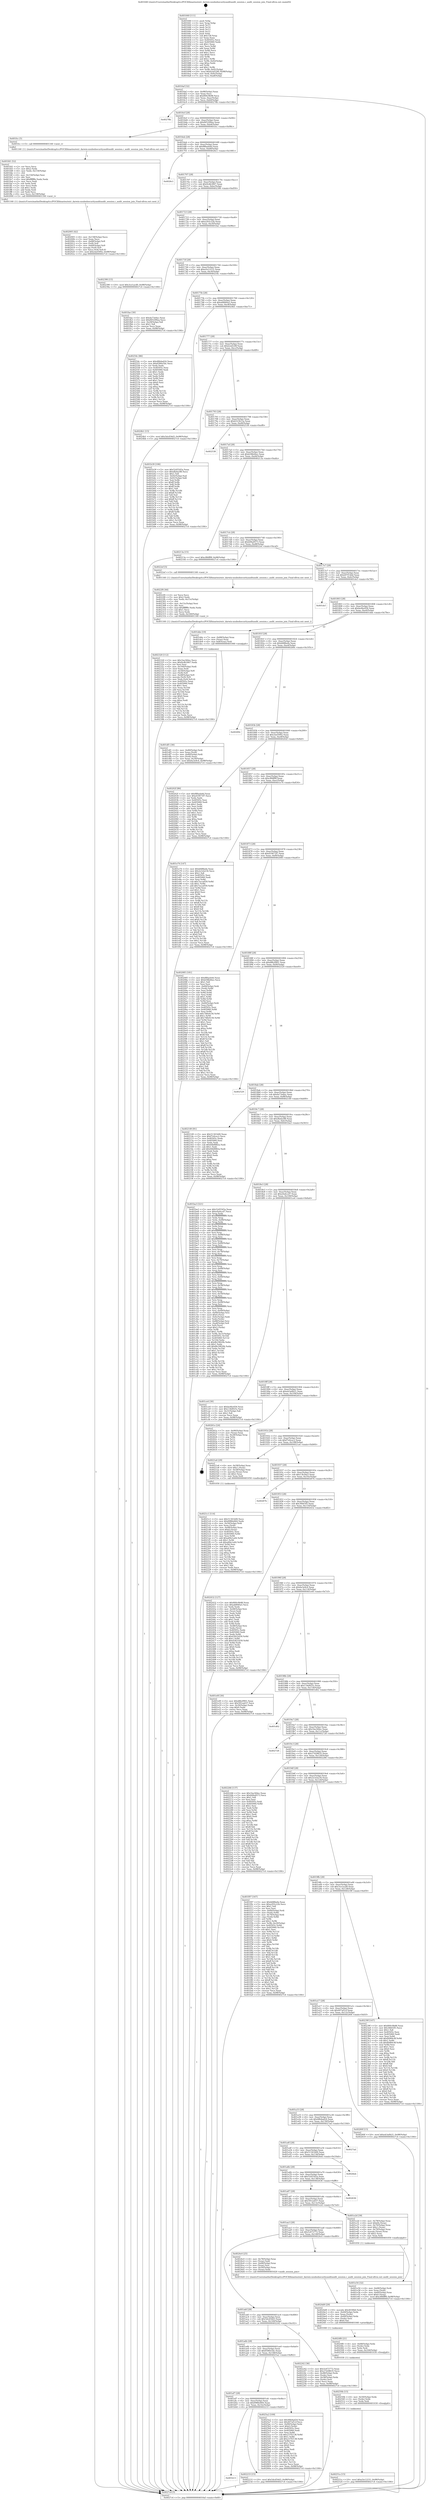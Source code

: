 digraph "0x401640" {
  label = "0x401640 (/mnt/c/Users/mathe/Desktop/tcc/POCII/binaries/extr_darwin-xnubsdsecurityauditaudit_session.c_audit_session_join_Final-ollvm.out::main(0))"
  labelloc = "t"
  node[shape=record]

  Entry [label="",width=0.3,height=0.3,shape=circle,fillcolor=black,style=filled]
  "0x4016af" [label="{
     0x4016af [32]\l
     | [instrs]\l
     &nbsp;&nbsp;0x4016af \<+6\>: mov -0x98(%rbp),%eax\l
     &nbsp;&nbsp;0x4016b5 \<+2\>: mov %eax,%ecx\l
     &nbsp;&nbsp;0x4016b7 \<+6\>: sub $0x800c9b98,%ecx\l
     &nbsp;&nbsp;0x4016bd \<+6\>: mov %eax,-0xac(%rbp)\l
     &nbsp;&nbsp;0x4016c3 \<+6\>: mov %ecx,-0xb0(%rbp)\l
     &nbsp;&nbsp;0x4016c9 \<+6\>: je 000000000040278b \<main+0x114b\>\l
  }"]
  "0x40278b" [label="{
     0x40278b\l
  }", style=dashed]
  "0x4016cf" [label="{
     0x4016cf [28]\l
     | [instrs]\l
     &nbsp;&nbsp;0x4016cf \<+5\>: jmp 00000000004016d4 \<main+0x94\>\l
     &nbsp;&nbsp;0x4016d4 \<+6\>: mov -0xac(%rbp),%eax\l
     &nbsp;&nbsp;0x4016da \<+5\>: sub $0x845299ea,%eax\l
     &nbsp;&nbsp;0x4016df \<+6\>: mov %eax,-0xb4(%rbp)\l
     &nbsp;&nbsp;0x4016e5 \<+6\>: je 0000000000401fcc \<main+0x98c\>\l
  }"]
  Exit [label="",width=0.3,height=0.3,shape=circle,fillcolor=black,style=filled,peripheries=2]
  "0x401fcc" [label="{
     0x401fcc [5]\l
     | [instrs]\l
     &nbsp;&nbsp;0x401fcc \<+5\>: call 0000000000401160 \<next_i\>\l
     | [calls]\l
     &nbsp;&nbsp;0x401160 \{1\} (/mnt/c/Users/mathe/Desktop/tcc/POCII/binaries/extr_darwin-xnubsdsecurityauditaudit_session.c_audit_session_join_Final-ollvm.out::next_i)\l
  }"]
  "0x4016eb" [label="{
     0x4016eb [28]\l
     | [instrs]\l
     &nbsp;&nbsp;0x4016eb \<+5\>: jmp 00000000004016f0 \<main+0xb0\>\l
     &nbsp;&nbsp;0x4016f0 \<+6\>: mov -0xac(%rbp),%eax\l
     &nbsp;&nbsp;0x4016f6 \<+5\>: sub $0x8f6aeb4d,%eax\l
     &nbsp;&nbsp;0x4016fb \<+6\>: mov %eax,-0xb8(%rbp)\l
     &nbsp;&nbsp;0x401701 \<+6\>: je 00000000004026c1 \<main+0x1081\>\l
  }"]
  "0x40251a" [label="{
     0x40251a [15]\l
     | [instrs]\l
     &nbsp;&nbsp;0x40251a \<+10\>: movl $0xa5e12231,-0x98(%rbp)\l
     &nbsp;&nbsp;0x402524 \<+5\>: jmp 00000000004027c4 \<main+0x1184\>\l
  }"]
  "0x4026c1" [label="{
     0x4026c1\l
  }", style=dashed]
  "0x401707" [label="{
     0x401707 [28]\l
     | [instrs]\l
     &nbsp;&nbsp;0x401707 \<+5\>: jmp 000000000040170c \<main+0xcc\>\l
     &nbsp;&nbsp;0x40170c \<+6\>: mov -0xac(%rbp),%eax\l
     &nbsp;&nbsp;0x401712 \<+5\>: sub $0x9cdb3067,%eax\l
     &nbsp;&nbsp;0x401717 \<+6\>: mov %eax,-0xbc(%rbp)\l
     &nbsp;&nbsp;0x40171d \<+6\>: je 0000000000402390 \<main+0xd50\>\l
  }"]
  "0x40250b" [label="{
     0x40250b [15]\l
     | [instrs]\l
     &nbsp;&nbsp;0x40250b \<+4\>: mov -0x50(%rbp),%rdx\l
     &nbsp;&nbsp;0x40250f \<+3\>: mov (%rdx),%rdx\l
     &nbsp;&nbsp;0x402512 \<+3\>: mov %rdx,%rdi\l
     &nbsp;&nbsp;0x402515 \<+5\>: call 0000000000401030 \<free@plt\>\l
     | [calls]\l
     &nbsp;&nbsp;0x401030 \{1\} (unknown)\l
  }"]
  "0x402390" [label="{
     0x402390 [15]\l
     | [instrs]\l
     &nbsp;&nbsp;0x402390 \<+10\>: movl $0x3ce1acd9,-0x98(%rbp)\l
     &nbsp;&nbsp;0x40239a \<+5\>: jmp 00000000004027c4 \<main+0x1184\>\l
  }"]
  "0x401723" [label="{
     0x401723 [28]\l
     | [instrs]\l
     &nbsp;&nbsp;0x401723 \<+5\>: jmp 0000000000401728 \<main+0xe8\>\l
     &nbsp;&nbsp;0x401728 \<+6\>: mov -0xac(%rbp),%eax\l
     &nbsp;&nbsp;0x40172e \<+5\>: sub $0xa293c22b,%eax\l
     &nbsp;&nbsp;0x401733 \<+6\>: mov %eax,-0xc0(%rbp)\l
     &nbsp;&nbsp;0x401739 \<+6\>: je 0000000000401fae \<main+0x96e\>\l
  }"]
  "0x4024f6" [label="{
     0x4024f6 [21]\l
     | [instrs]\l
     &nbsp;&nbsp;0x4024f6 \<+4\>: mov -0x68(%rbp),%rdx\l
     &nbsp;&nbsp;0x4024fa \<+3\>: mov (%rdx),%rdx\l
     &nbsp;&nbsp;0x4024fd \<+3\>: mov %rdx,%rdi\l
     &nbsp;&nbsp;0x402500 \<+6\>: mov %eax,-0x164(%rbp)\l
     &nbsp;&nbsp;0x402506 \<+5\>: call 0000000000401030 \<free@plt\>\l
     | [calls]\l
     &nbsp;&nbsp;0x401030 \{1\} (unknown)\l
  }"]
  "0x401fae" [label="{
     0x401fae [30]\l
     | [instrs]\l
     &nbsp;&nbsp;0x401fae \<+5\>: mov $0xda73e6ac,%eax\l
     &nbsp;&nbsp;0x401fb3 \<+5\>: mov $0x845299ea,%ecx\l
     &nbsp;&nbsp;0x401fb8 \<+3\>: mov -0x29(%rbp),%dl\l
     &nbsp;&nbsp;0x401fbb \<+3\>: test $0x1,%dl\l
     &nbsp;&nbsp;0x401fbe \<+3\>: cmovne %ecx,%eax\l
     &nbsp;&nbsp;0x401fc1 \<+6\>: mov %eax,-0x98(%rbp)\l
     &nbsp;&nbsp;0x401fc7 \<+5\>: jmp 00000000004027c4 \<main+0x1184\>\l
  }"]
  "0x40173f" [label="{
     0x40173f [28]\l
     | [instrs]\l
     &nbsp;&nbsp;0x40173f \<+5\>: jmp 0000000000401744 \<main+0x104\>\l
     &nbsp;&nbsp;0x401744 \<+6\>: mov -0xac(%rbp),%eax\l
     &nbsp;&nbsp;0x40174a \<+5\>: sub $0xa5e12231,%eax\l
     &nbsp;&nbsp;0x40174f \<+6\>: mov %eax,-0xc4(%rbp)\l
     &nbsp;&nbsp;0x401755 \<+6\>: je 000000000040254c \<main+0xf0c\>\l
  }"]
  "0x4024d9" [label="{
     0x4024d9 [29]\l
     | [instrs]\l
     &nbsp;&nbsp;0x4024d9 \<+10\>: movabs $0x4030b6,%rdi\l
     &nbsp;&nbsp;0x4024e3 \<+4\>: mov -0x40(%rbp),%rdx\l
     &nbsp;&nbsp;0x4024e7 \<+2\>: mov %eax,(%rdx)\l
     &nbsp;&nbsp;0x4024e9 \<+4\>: mov -0x40(%rbp),%rdx\l
     &nbsp;&nbsp;0x4024ed \<+2\>: mov (%rdx),%esi\l
     &nbsp;&nbsp;0x4024ef \<+2\>: mov $0x0,%al\l
     &nbsp;&nbsp;0x4024f1 \<+5\>: call 0000000000401040 \<printf@plt\>\l
     | [calls]\l
     &nbsp;&nbsp;0x401040 \{1\} (unknown)\l
  }"]
  "0x40254c" [label="{
     0x40254c [86]\l
     | [instrs]\l
     &nbsp;&nbsp;0x40254c \<+5\>: mov $0x48b4ad24,%eax\l
     &nbsp;&nbsp;0x402551 \<+5\>: mov $0x6580e5dc,%ecx\l
     &nbsp;&nbsp;0x402556 \<+2\>: xor %edx,%edx\l
     &nbsp;&nbsp;0x402558 \<+7\>: mov 0x40505c,%esi\l
     &nbsp;&nbsp;0x40255f \<+7\>: mov 0x405060,%edi\l
     &nbsp;&nbsp;0x402566 \<+3\>: sub $0x1,%edx\l
     &nbsp;&nbsp;0x402569 \<+3\>: mov %esi,%r8d\l
     &nbsp;&nbsp;0x40256c \<+3\>: add %edx,%r8d\l
     &nbsp;&nbsp;0x40256f \<+4\>: imul %r8d,%esi\l
     &nbsp;&nbsp;0x402573 \<+3\>: and $0x1,%esi\l
     &nbsp;&nbsp;0x402576 \<+3\>: cmp $0x0,%esi\l
     &nbsp;&nbsp;0x402579 \<+4\>: sete %r9b\l
     &nbsp;&nbsp;0x40257d \<+3\>: cmp $0xa,%edi\l
     &nbsp;&nbsp;0x402580 \<+4\>: setl %r10b\l
     &nbsp;&nbsp;0x402584 \<+3\>: mov %r9b,%r11b\l
     &nbsp;&nbsp;0x402587 \<+3\>: and %r10b,%r11b\l
     &nbsp;&nbsp;0x40258a \<+3\>: xor %r10b,%r9b\l
     &nbsp;&nbsp;0x40258d \<+3\>: or %r9b,%r11b\l
     &nbsp;&nbsp;0x402590 \<+4\>: test $0x1,%r11b\l
     &nbsp;&nbsp;0x402594 \<+3\>: cmovne %ecx,%eax\l
     &nbsp;&nbsp;0x402597 \<+6\>: mov %eax,-0x98(%rbp)\l
     &nbsp;&nbsp;0x40259d \<+5\>: jmp 00000000004027c4 \<main+0x1184\>\l
  }"]
  "0x40175b" [label="{
     0x40175b [28]\l
     | [instrs]\l
     &nbsp;&nbsp;0x40175b \<+5\>: jmp 0000000000401760 \<main+0x120\>\l
     &nbsp;&nbsp;0x401760 \<+6\>: mov -0xac(%rbp),%eax\l
     &nbsp;&nbsp;0x401766 \<+5\>: sub $0xafd840a5,%eax\l
     &nbsp;&nbsp;0x40176b \<+6\>: mov %eax,-0xc8(%rbp)\l
     &nbsp;&nbsp;0x401771 \<+6\>: je 00000000004024b1 \<main+0xe71\>\l
  }"]
  "0x402320" [label="{
     0x402320 [112]\l
     | [instrs]\l
     &nbsp;&nbsp;0x402320 \<+5\>: mov $0x1ba344ec,%ecx\l
     &nbsp;&nbsp;0x402325 \<+5\>: mov $0x9cdb3067,%edx\l
     &nbsp;&nbsp;0x40232a \<+2\>: xor %esi,%esi\l
     &nbsp;&nbsp;0x40232c \<+6\>: mov -0x160(%rbp),%edi\l
     &nbsp;&nbsp;0x402332 \<+3\>: imul %eax,%edi\l
     &nbsp;&nbsp;0x402335 \<+4\>: mov -0x50(%rbp),%r8\l
     &nbsp;&nbsp;0x402339 \<+3\>: mov (%r8),%r8\l
     &nbsp;&nbsp;0x40233c \<+4\>: mov -0x48(%rbp),%r9\l
     &nbsp;&nbsp;0x402340 \<+3\>: movslq (%r9),%r9\l
     &nbsp;&nbsp;0x402343 \<+4\>: mov %edi,(%r8,%r9,4)\l
     &nbsp;&nbsp;0x402347 \<+7\>: mov 0x40505c,%eax\l
     &nbsp;&nbsp;0x40234e \<+7\>: mov 0x405060,%edi\l
     &nbsp;&nbsp;0x402355 \<+3\>: sub $0x1,%esi\l
     &nbsp;&nbsp;0x402358 \<+3\>: mov %eax,%r10d\l
     &nbsp;&nbsp;0x40235b \<+3\>: add %esi,%r10d\l
     &nbsp;&nbsp;0x40235e \<+4\>: imul %r10d,%eax\l
     &nbsp;&nbsp;0x402362 \<+3\>: and $0x1,%eax\l
     &nbsp;&nbsp;0x402365 \<+3\>: cmp $0x0,%eax\l
     &nbsp;&nbsp;0x402368 \<+4\>: sete %r11b\l
     &nbsp;&nbsp;0x40236c \<+3\>: cmp $0xa,%edi\l
     &nbsp;&nbsp;0x40236f \<+3\>: setl %bl\l
     &nbsp;&nbsp;0x402372 \<+3\>: mov %r11b,%r14b\l
     &nbsp;&nbsp;0x402375 \<+3\>: and %bl,%r14b\l
     &nbsp;&nbsp;0x402378 \<+3\>: xor %bl,%r11b\l
     &nbsp;&nbsp;0x40237b \<+3\>: or %r11b,%r14b\l
     &nbsp;&nbsp;0x40237e \<+4\>: test $0x1,%r14b\l
     &nbsp;&nbsp;0x402382 \<+3\>: cmovne %edx,%ecx\l
     &nbsp;&nbsp;0x402385 \<+6\>: mov %ecx,-0x98(%rbp)\l
     &nbsp;&nbsp;0x40238b \<+5\>: jmp 00000000004027c4 \<main+0x1184\>\l
  }"]
  "0x4024b1" [label="{
     0x4024b1 [15]\l
     | [instrs]\l
     &nbsp;&nbsp;0x4024b1 \<+10\>: movl $0x5dcd54d3,-0x98(%rbp)\l
     &nbsp;&nbsp;0x4024bb \<+5\>: jmp 00000000004027c4 \<main+0x1184\>\l
  }"]
  "0x401777" [label="{
     0x401777 [28]\l
     | [instrs]\l
     &nbsp;&nbsp;0x401777 \<+5\>: jmp 000000000040177c \<main+0x13c\>\l
     &nbsp;&nbsp;0x40177c \<+6\>: mov -0xac(%rbp),%eax\l
     &nbsp;&nbsp;0x401782 \<+5\>: sub $0xb2af228f,%eax\l
     &nbsp;&nbsp;0x401787 \<+6\>: mov %eax,-0xcc(%rbp)\l
     &nbsp;&nbsp;0x40178d \<+6\>: je 0000000000401b39 \<main+0x4f9\>\l
  }"]
  "0x4022f4" [label="{
     0x4022f4 [44]\l
     | [instrs]\l
     &nbsp;&nbsp;0x4022f4 \<+2\>: xor %ecx,%ecx\l
     &nbsp;&nbsp;0x4022f6 \<+5\>: mov $0x2,%edx\l
     &nbsp;&nbsp;0x4022fb \<+6\>: mov %edx,-0x15c(%rbp)\l
     &nbsp;&nbsp;0x402301 \<+1\>: cltd\l
     &nbsp;&nbsp;0x402302 \<+6\>: mov -0x15c(%rbp),%esi\l
     &nbsp;&nbsp;0x402308 \<+2\>: idiv %esi\l
     &nbsp;&nbsp;0x40230a \<+6\>: imul $0xfffffffe,%edx,%edx\l
     &nbsp;&nbsp;0x402310 \<+3\>: sub $0x1,%ecx\l
     &nbsp;&nbsp;0x402313 \<+2\>: sub %ecx,%edx\l
     &nbsp;&nbsp;0x402315 \<+6\>: mov %edx,-0x160(%rbp)\l
     &nbsp;&nbsp;0x40231b \<+5\>: call 0000000000401160 \<next_i\>\l
     | [calls]\l
     &nbsp;&nbsp;0x401160 \{1\} (/mnt/c/Users/mathe/Desktop/tcc/POCII/binaries/extr_darwin-xnubsdsecurityauditaudit_session.c_audit_session_join_Final-ollvm.out::next_i)\l
  }"]
  "0x401b39" [label="{
     0x401b39 [106]\l
     | [instrs]\l
     &nbsp;&nbsp;0x401b39 \<+5\>: mov $0x52d5545a,%eax\l
     &nbsp;&nbsp;0x401b3e \<+5\>: mov $0xdfa4a5f8,%ecx\l
     &nbsp;&nbsp;0x401b43 \<+2\>: mov $0x1,%dl\l
     &nbsp;&nbsp;0x401b45 \<+7\>: mov -0x92(%rbp),%sil\l
     &nbsp;&nbsp;0x401b4c \<+7\>: mov -0x91(%rbp),%dil\l
     &nbsp;&nbsp;0x401b53 \<+3\>: mov %sil,%r8b\l
     &nbsp;&nbsp;0x401b56 \<+4\>: xor $0xff,%r8b\l
     &nbsp;&nbsp;0x401b5a \<+3\>: mov %dil,%r9b\l
     &nbsp;&nbsp;0x401b5d \<+4\>: xor $0xff,%r9b\l
     &nbsp;&nbsp;0x401b61 \<+3\>: xor $0x1,%dl\l
     &nbsp;&nbsp;0x401b64 \<+3\>: mov %r8b,%r10b\l
     &nbsp;&nbsp;0x401b67 \<+4\>: and $0xff,%r10b\l
     &nbsp;&nbsp;0x401b6b \<+3\>: and %dl,%sil\l
     &nbsp;&nbsp;0x401b6e \<+3\>: mov %r9b,%r11b\l
     &nbsp;&nbsp;0x401b71 \<+4\>: and $0xff,%r11b\l
     &nbsp;&nbsp;0x401b75 \<+3\>: and %dl,%dil\l
     &nbsp;&nbsp;0x401b78 \<+3\>: or %sil,%r10b\l
     &nbsp;&nbsp;0x401b7b \<+3\>: or %dil,%r11b\l
     &nbsp;&nbsp;0x401b7e \<+3\>: xor %r11b,%r10b\l
     &nbsp;&nbsp;0x401b81 \<+3\>: or %r9b,%r8b\l
     &nbsp;&nbsp;0x401b84 \<+4\>: xor $0xff,%r8b\l
     &nbsp;&nbsp;0x401b88 \<+3\>: or $0x1,%dl\l
     &nbsp;&nbsp;0x401b8b \<+3\>: and %dl,%r8b\l
     &nbsp;&nbsp;0x401b8e \<+3\>: or %r8b,%r10b\l
     &nbsp;&nbsp;0x401b91 \<+4\>: test $0x1,%r10b\l
     &nbsp;&nbsp;0x401b95 \<+3\>: cmovne %ecx,%eax\l
     &nbsp;&nbsp;0x401b98 \<+6\>: mov %eax,-0x98(%rbp)\l
     &nbsp;&nbsp;0x401b9e \<+5\>: jmp 00000000004027c4 \<main+0x1184\>\l
  }"]
  "0x401793" [label="{
     0x401793 [28]\l
     | [instrs]\l
     &nbsp;&nbsp;0x401793 \<+5\>: jmp 0000000000401798 \<main+0x158\>\l
     &nbsp;&nbsp;0x401798 \<+6\>: mov -0xac(%rbp),%eax\l
     &nbsp;&nbsp;0x40179e \<+5\>: sub $0xb523b15a,%eax\l
     &nbsp;&nbsp;0x4017a3 \<+6\>: mov %eax,-0xd0(%rbp)\l
     &nbsp;&nbsp;0x4017a9 \<+6\>: je 0000000000402538 \<main+0xef8\>\l
  }"]
  "0x4027c4" [label="{
     0x4027c4 [5]\l
     | [instrs]\l
     &nbsp;&nbsp;0x4027c4 \<+5\>: jmp 00000000004016af \<main+0x6f\>\l
  }"]
  "0x401640" [label="{
     0x401640 [111]\l
     | [instrs]\l
     &nbsp;&nbsp;0x401640 \<+1\>: push %rbp\l
     &nbsp;&nbsp;0x401641 \<+3\>: mov %rsp,%rbp\l
     &nbsp;&nbsp;0x401644 \<+2\>: push %r15\l
     &nbsp;&nbsp;0x401646 \<+2\>: push %r14\l
     &nbsp;&nbsp;0x401648 \<+2\>: push %r13\l
     &nbsp;&nbsp;0x40164a \<+2\>: push %r12\l
     &nbsp;&nbsp;0x40164c \<+1\>: push %rbx\l
     &nbsp;&nbsp;0x40164d \<+7\>: sub $0x158,%rsp\l
     &nbsp;&nbsp;0x401654 \<+2\>: xor %eax,%eax\l
     &nbsp;&nbsp;0x401656 \<+7\>: mov 0x40505c,%ecx\l
     &nbsp;&nbsp;0x40165d \<+7\>: mov 0x405060,%edx\l
     &nbsp;&nbsp;0x401664 \<+3\>: sub $0x1,%eax\l
     &nbsp;&nbsp;0x401667 \<+3\>: mov %ecx,%r8d\l
     &nbsp;&nbsp;0x40166a \<+3\>: add %eax,%r8d\l
     &nbsp;&nbsp;0x40166d \<+4\>: imul %r8d,%ecx\l
     &nbsp;&nbsp;0x401671 \<+3\>: and $0x1,%ecx\l
     &nbsp;&nbsp;0x401674 \<+3\>: cmp $0x0,%ecx\l
     &nbsp;&nbsp;0x401677 \<+4\>: sete %r9b\l
     &nbsp;&nbsp;0x40167b \<+4\>: and $0x1,%r9b\l
     &nbsp;&nbsp;0x40167f \<+7\>: mov %r9b,-0x92(%rbp)\l
     &nbsp;&nbsp;0x401686 \<+3\>: cmp $0xa,%edx\l
     &nbsp;&nbsp;0x401689 \<+4\>: setl %r9b\l
     &nbsp;&nbsp;0x40168d \<+4\>: and $0x1,%r9b\l
     &nbsp;&nbsp;0x401691 \<+7\>: mov %r9b,-0x91(%rbp)\l
     &nbsp;&nbsp;0x401698 \<+10\>: movl $0xb2af228f,-0x98(%rbp)\l
     &nbsp;&nbsp;0x4016a2 \<+6\>: mov %edi,-0x9c(%rbp)\l
     &nbsp;&nbsp;0x4016a8 \<+7\>: mov %rsi,-0xa8(%rbp)\l
  }"]
  "0x401b13" [label="{
     0x401b13\l
  }", style=dashed]
  "0x402538" [label="{
     0x402538\l
  }", style=dashed]
  "0x4017af" [label="{
     0x4017af [28]\l
     | [instrs]\l
     &nbsp;&nbsp;0x4017af \<+5\>: jmp 00000000004017b4 \<main+0x174\>\l
     &nbsp;&nbsp;0x4017b4 \<+6\>: mov -0xac(%rbp),%eax\l
     &nbsp;&nbsp;0x4017ba \<+5\>: sub $0xb58b44ec,%eax\l
     &nbsp;&nbsp;0x4017bf \<+6\>: mov %eax,-0xd4(%rbp)\l
     &nbsp;&nbsp;0x4017c5 \<+6\>: je 000000000040213a \<main+0xafa\>\l
  }"]
  "0x402233" [label="{
     0x402233 [15]\l
     | [instrs]\l
     &nbsp;&nbsp;0x402233 \<+10\>: movl $0x5dcd54d3,-0x98(%rbp)\l
     &nbsp;&nbsp;0x40223d \<+5\>: jmp 00000000004027c4 \<main+0x1184\>\l
  }"]
  "0x40213a" [label="{
     0x40213a [15]\l
     | [instrs]\l
     &nbsp;&nbsp;0x40213a \<+10\>: movl $0xcf66ff9f,-0x98(%rbp)\l
     &nbsp;&nbsp;0x402144 \<+5\>: jmp 00000000004027c4 \<main+0x1184\>\l
  }"]
  "0x4017cb" [label="{
     0x4017cb [28]\l
     | [instrs]\l
     &nbsp;&nbsp;0x4017cb \<+5\>: jmp 00000000004017d0 \<main+0x190\>\l
     &nbsp;&nbsp;0x4017d0 \<+6\>: mov -0xac(%rbp),%eax\l
     &nbsp;&nbsp;0x4017d6 \<+5\>: sub $0xb94a9573,%eax\l
     &nbsp;&nbsp;0x4017db \<+6\>: mov %eax,-0xd8(%rbp)\l
     &nbsp;&nbsp;0x4017e1 \<+6\>: je 00000000004022ef \<main+0xcaf\>\l
  }"]
  "0x401af7" [label="{
     0x401af7 [28]\l
     | [instrs]\l
     &nbsp;&nbsp;0x401af7 \<+5\>: jmp 0000000000401afc \<main+0x4bc\>\l
     &nbsp;&nbsp;0x401afc \<+6\>: mov -0xac(%rbp),%eax\l
     &nbsp;&nbsp;0x401b02 \<+5\>: sub $0x6986e664,%eax\l
     &nbsp;&nbsp;0x401b07 \<+6\>: mov %eax,-0x14c(%rbp)\l
     &nbsp;&nbsp;0x401b0d \<+6\>: je 0000000000402233 \<main+0xbf3\>\l
  }"]
  "0x4022ef" [label="{
     0x4022ef [5]\l
     | [instrs]\l
     &nbsp;&nbsp;0x4022ef \<+5\>: call 0000000000401160 \<next_i\>\l
     | [calls]\l
     &nbsp;&nbsp;0x401160 \{1\} (/mnt/c/Users/mathe/Desktop/tcc/POCII/binaries/extr_darwin-xnubsdsecurityauditaudit_session.c_audit_session_join_Final-ollvm.out::next_i)\l
  }"]
  "0x4017e7" [label="{
     0x4017e7 [28]\l
     | [instrs]\l
     &nbsp;&nbsp;0x4017e7 \<+5\>: jmp 00000000004017ec \<main+0x1ac\>\l
     &nbsp;&nbsp;0x4017ec \<+6\>: mov -0xac(%rbp),%eax\l
     &nbsp;&nbsp;0x4017f2 \<+5\>: sub $0xb97f14dd,%eax\l
     &nbsp;&nbsp;0x4017f7 \<+6\>: mov %eax,-0xdc(%rbp)\l
     &nbsp;&nbsp;0x4017fd \<+6\>: je 0000000000401dcf \<main+0x78f\>\l
  }"]
  "0x4025a2" [label="{
     0x4025a2 [109]\l
     | [instrs]\l
     &nbsp;&nbsp;0x4025a2 \<+5\>: mov $0x48b4ad24,%eax\l
     &nbsp;&nbsp;0x4025a7 \<+5\>: mov $0x407af1cf,%ecx\l
     &nbsp;&nbsp;0x4025ac \<+7\>: mov -0x90(%rbp),%rdx\l
     &nbsp;&nbsp;0x4025b3 \<+6\>: movl $0x0,(%rdx)\l
     &nbsp;&nbsp;0x4025b9 \<+7\>: mov 0x40505c,%esi\l
     &nbsp;&nbsp;0x4025c0 \<+7\>: mov 0x405060,%edi\l
     &nbsp;&nbsp;0x4025c7 \<+3\>: mov %esi,%r8d\l
     &nbsp;&nbsp;0x4025ca \<+7\>: sub $0x237f2138,%r8d\l
     &nbsp;&nbsp;0x4025d1 \<+4\>: sub $0x1,%r8d\l
     &nbsp;&nbsp;0x4025d5 \<+7\>: add $0x237f2138,%r8d\l
     &nbsp;&nbsp;0x4025dc \<+4\>: imul %r8d,%esi\l
     &nbsp;&nbsp;0x4025e0 \<+3\>: and $0x1,%esi\l
     &nbsp;&nbsp;0x4025e3 \<+3\>: cmp $0x0,%esi\l
     &nbsp;&nbsp;0x4025e6 \<+4\>: sete %r9b\l
     &nbsp;&nbsp;0x4025ea \<+3\>: cmp $0xa,%edi\l
     &nbsp;&nbsp;0x4025ed \<+4\>: setl %r10b\l
     &nbsp;&nbsp;0x4025f1 \<+3\>: mov %r9b,%r11b\l
     &nbsp;&nbsp;0x4025f4 \<+3\>: and %r10b,%r11b\l
     &nbsp;&nbsp;0x4025f7 \<+3\>: xor %r10b,%r9b\l
     &nbsp;&nbsp;0x4025fa \<+3\>: or %r9b,%r11b\l
     &nbsp;&nbsp;0x4025fd \<+4\>: test $0x1,%r11b\l
     &nbsp;&nbsp;0x402601 \<+3\>: cmovne %ecx,%eax\l
     &nbsp;&nbsp;0x402604 \<+6\>: mov %eax,-0x98(%rbp)\l
     &nbsp;&nbsp;0x40260a \<+5\>: jmp 00000000004027c4 \<main+0x1184\>\l
  }"]
  "0x401dcf" [label="{
     0x401dcf\l
  }", style=dashed]
  "0x401803" [label="{
     0x401803 [28]\l
     | [instrs]\l
     &nbsp;&nbsp;0x401803 \<+5\>: jmp 0000000000401808 \<main+0x1c8\>\l
     &nbsp;&nbsp;0x401808 \<+6\>: mov -0xac(%rbp),%eax\l
     &nbsp;&nbsp;0x40180e \<+5\>: sub $0xbe4bc656,%eax\l
     &nbsp;&nbsp;0x401813 \<+6\>: mov %eax,-0xe0(%rbp)\l
     &nbsp;&nbsp;0x401819 \<+6\>: je 0000000000401dde \<main+0x79e\>\l
  }"]
  "0x401adb" [label="{
     0x401adb [28]\l
     | [instrs]\l
     &nbsp;&nbsp;0x401adb \<+5\>: jmp 0000000000401ae0 \<main+0x4a0\>\l
     &nbsp;&nbsp;0x401ae0 \<+6\>: mov -0xac(%rbp),%eax\l
     &nbsp;&nbsp;0x401ae6 \<+5\>: sub $0x6580e5dc,%eax\l
     &nbsp;&nbsp;0x401aeb \<+6\>: mov %eax,-0x148(%rbp)\l
     &nbsp;&nbsp;0x401af1 \<+6\>: je 00000000004025a2 \<main+0xf62\>\l
  }"]
  "0x401dde" [label="{
     0x401dde [19]\l
     | [instrs]\l
     &nbsp;&nbsp;0x401dde \<+7\>: mov -0x88(%rbp),%rax\l
     &nbsp;&nbsp;0x401de5 \<+3\>: mov (%rax),%rax\l
     &nbsp;&nbsp;0x401de8 \<+4\>: mov 0x8(%rax),%rdi\l
     &nbsp;&nbsp;0x401dec \<+5\>: call 0000000000401060 \<atoi@plt\>\l
     | [calls]\l
     &nbsp;&nbsp;0x401060 \{1\} (unknown)\l
  }"]
  "0x40181f" [label="{
     0x40181f [28]\l
     | [instrs]\l
     &nbsp;&nbsp;0x40181f \<+5\>: jmp 0000000000401824 \<main+0x1e4\>\l
     &nbsp;&nbsp;0x401824 \<+6\>: mov -0xac(%rbp),%eax\l
     &nbsp;&nbsp;0x40182a \<+5\>: sub $0xbfd8befa,%eax\l
     &nbsp;&nbsp;0x40182f \<+6\>: mov %eax,-0xe4(%rbp)\l
     &nbsp;&nbsp;0x401835 \<+6\>: je 000000000040269c \<main+0x105c\>\l
  }"]
  "0x402242" [label="{
     0x402242 [36]\l
     | [instrs]\l
     &nbsp;&nbsp;0x402242 \<+5\>: mov $0x5c672772,%eax\l
     &nbsp;&nbsp;0x402247 \<+5\>: mov $0x27d28635,%ecx\l
     &nbsp;&nbsp;0x40224c \<+4\>: mov -0x48(%rbp),%rdx\l
     &nbsp;&nbsp;0x402250 \<+2\>: mov (%rdx),%esi\l
     &nbsp;&nbsp;0x402252 \<+4\>: mov -0x58(%rbp),%rdx\l
     &nbsp;&nbsp;0x402256 \<+2\>: cmp (%rdx),%esi\l
     &nbsp;&nbsp;0x402258 \<+3\>: cmovl %ecx,%eax\l
     &nbsp;&nbsp;0x40225b \<+6\>: mov %eax,-0x98(%rbp)\l
     &nbsp;&nbsp;0x402261 \<+5\>: jmp 00000000004027c4 \<main+0x1184\>\l
  }"]
  "0x40269c" [label="{
     0x40269c\l
  }", style=dashed]
  "0x40183b" [label="{
     0x40183b [28]\l
     | [instrs]\l
     &nbsp;&nbsp;0x40183b \<+5\>: jmp 0000000000401840 \<main+0x200\>\l
     &nbsp;&nbsp;0x401840 \<+6\>: mov -0xac(%rbp),%eax\l
     &nbsp;&nbsp;0x401846 \<+5\>: sub $0xcbef3092,%eax\l
     &nbsp;&nbsp;0x40184b \<+6\>: mov %eax,-0xe8(%rbp)\l
     &nbsp;&nbsp;0x401851 \<+6\>: je 000000000040202f \<main+0x9ef\>\l
  }"]
  "0x401abf" [label="{
     0x401abf [28]\l
     | [instrs]\l
     &nbsp;&nbsp;0x401abf \<+5\>: jmp 0000000000401ac4 \<main+0x484\>\l
     &nbsp;&nbsp;0x401ac4 \<+6\>: mov -0xac(%rbp),%eax\l
     &nbsp;&nbsp;0x401aca \<+5\>: sub $0x5dcd54d3,%eax\l
     &nbsp;&nbsp;0x401acf \<+6\>: mov %eax,-0x144(%rbp)\l
     &nbsp;&nbsp;0x401ad5 \<+6\>: je 0000000000402242 \<main+0xc02\>\l
  }"]
  "0x40202f" [label="{
     0x40202f [86]\l
     | [instrs]\l
     &nbsp;&nbsp;0x40202f \<+5\>: mov $0x8f6aeb4d,%eax\l
     &nbsp;&nbsp;0x402034 \<+5\>: mov $0xd10673f7,%ecx\l
     &nbsp;&nbsp;0x402039 \<+2\>: xor %edx,%edx\l
     &nbsp;&nbsp;0x40203b \<+7\>: mov 0x40505c,%esi\l
     &nbsp;&nbsp;0x402042 \<+7\>: mov 0x405060,%edi\l
     &nbsp;&nbsp;0x402049 \<+3\>: sub $0x1,%edx\l
     &nbsp;&nbsp;0x40204c \<+3\>: mov %esi,%r8d\l
     &nbsp;&nbsp;0x40204f \<+3\>: add %edx,%r8d\l
     &nbsp;&nbsp;0x402052 \<+4\>: imul %r8d,%esi\l
     &nbsp;&nbsp;0x402056 \<+3\>: and $0x1,%esi\l
     &nbsp;&nbsp;0x402059 \<+3\>: cmp $0x0,%esi\l
     &nbsp;&nbsp;0x40205c \<+4\>: sete %r9b\l
     &nbsp;&nbsp;0x402060 \<+3\>: cmp $0xa,%edi\l
     &nbsp;&nbsp;0x402063 \<+4\>: setl %r10b\l
     &nbsp;&nbsp;0x402067 \<+3\>: mov %r9b,%r11b\l
     &nbsp;&nbsp;0x40206a \<+3\>: and %r10b,%r11b\l
     &nbsp;&nbsp;0x40206d \<+3\>: xor %r10b,%r9b\l
     &nbsp;&nbsp;0x402070 \<+3\>: or %r9b,%r11b\l
     &nbsp;&nbsp;0x402073 \<+4\>: test $0x1,%r11b\l
     &nbsp;&nbsp;0x402077 \<+3\>: cmovne %ecx,%eax\l
     &nbsp;&nbsp;0x40207a \<+6\>: mov %eax,-0x98(%rbp)\l
     &nbsp;&nbsp;0x402080 \<+5\>: jmp 00000000004027c4 \<main+0x1184\>\l
  }"]
  "0x401857" [label="{
     0x401857 [28]\l
     | [instrs]\l
     &nbsp;&nbsp;0x401857 \<+5\>: jmp 000000000040185c \<main+0x21c\>\l
     &nbsp;&nbsp;0x40185c \<+6\>: mov -0xac(%rbp),%eax\l
     &nbsp;&nbsp;0x401862 \<+5\>: sub $0xcf66ff9f,%eax\l
     &nbsp;&nbsp;0x401867 \<+6\>: mov %eax,-0xec(%rbp)\l
     &nbsp;&nbsp;0x40186d \<+6\>: je 0000000000401e74 \<main+0x834\>\l
  }"]
  "0x4024c0" [label="{
     0x4024c0 [25]\l
     | [instrs]\l
     &nbsp;&nbsp;0x4024c0 \<+4\>: mov -0x78(%rbp),%rax\l
     &nbsp;&nbsp;0x4024c4 \<+2\>: mov (%rax),%edi\l
     &nbsp;&nbsp;0x4024c6 \<+4\>: mov -0x68(%rbp),%rax\l
     &nbsp;&nbsp;0x4024ca \<+3\>: mov (%rax),%rsi\l
     &nbsp;&nbsp;0x4024cd \<+4\>: mov -0x50(%rbp),%rax\l
     &nbsp;&nbsp;0x4024d1 \<+3\>: mov (%rax),%rdx\l
     &nbsp;&nbsp;0x4024d4 \<+5\>: call 0000000000401620 \<audit_session_join\>\l
     | [calls]\l
     &nbsp;&nbsp;0x401620 \{1\} (/mnt/c/Users/mathe/Desktop/tcc/POCII/binaries/extr_darwin-xnubsdsecurityauditaudit_session.c_audit_session_join_Final-ollvm.out::audit_session_join)\l
  }"]
  "0x401e74" [label="{
     0x401e74 [147]\l
     | [instrs]\l
     &nbsp;&nbsp;0x401e74 \<+5\>: mov $0xbfd8befa,%eax\l
     &nbsp;&nbsp;0x401e79 \<+5\>: mov $0x2e3cb234,%ecx\l
     &nbsp;&nbsp;0x401e7e \<+2\>: mov $0x1,%dl\l
     &nbsp;&nbsp;0x401e80 \<+7\>: mov 0x40505c,%esi\l
     &nbsp;&nbsp;0x401e87 \<+7\>: mov 0x405060,%edi\l
     &nbsp;&nbsp;0x401e8e \<+3\>: mov %esi,%r8d\l
     &nbsp;&nbsp;0x401e91 \<+7\>: sub $0x7ecca059,%r8d\l
     &nbsp;&nbsp;0x401e98 \<+4\>: sub $0x1,%r8d\l
     &nbsp;&nbsp;0x401e9c \<+7\>: add $0x7ecca059,%r8d\l
     &nbsp;&nbsp;0x401ea3 \<+4\>: imul %r8d,%esi\l
     &nbsp;&nbsp;0x401ea7 \<+3\>: and $0x1,%esi\l
     &nbsp;&nbsp;0x401eaa \<+3\>: cmp $0x0,%esi\l
     &nbsp;&nbsp;0x401ead \<+4\>: sete %r9b\l
     &nbsp;&nbsp;0x401eb1 \<+3\>: cmp $0xa,%edi\l
     &nbsp;&nbsp;0x401eb4 \<+4\>: setl %r10b\l
     &nbsp;&nbsp;0x401eb8 \<+3\>: mov %r9b,%r11b\l
     &nbsp;&nbsp;0x401ebb \<+4\>: xor $0xff,%r11b\l
     &nbsp;&nbsp;0x401ebf \<+3\>: mov %r10b,%bl\l
     &nbsp;&nbsp;0x401ec2 \<+3\>: xor $0xff,%bl\l
     &nbsp;&nbsp;0x401ec5 \<+3\>: xor $0x0,%dl\l
     &nbsp;&nbsp;0x401ec8 \<+3\>: mov %r11b,%r14b\l
     &nbsp;&nbsp;0x401ecb \<+4\>: and $0x0,%r14b\l
     &nbsp;&nbsp;0x401ecf \<+3\>: and %dl,%r9b\l
     &nbsp;&nbsp;0x401ed2 \<+3\>: mov %bl,%r15b\l
     &nbsp;&nbsp;0x401ed5 \<+4\>: and $0x0,%r15b\l
     &nbsp;&nbsp;0x401ed9 \<+3\>: and %dl,%r10b\l
     &nbsp;&nbsp;0x401edc \<+3\>: or %r9b,%r14b\l
     &nbsp;&nbsp;0x401edf \<+3\>: or %r10b,%r15b\l
     &nbsp;&nbsp;0x401ee2 \<+3\>: xor %r15b,%r14b\l
     &nbsp;&nbsp;0x401ee5 \<+3\>: or %bl,%r11b\l
     &nbsp;&nbsp;0x401ee8 \<+4\>: xor $0xff,%r11b\l
     &nbsp;&nbsp;0x401eec \<+3\>: or $0x0,%dl\l
     &nbsp;&nbsp;0x401eef \<+3\>: and %dl,%r11b\l
     &nbsp;&nbsp;0x401ef2 \<+3\>: or %r11b,%r14b\l
     &nbsp;&nbsp;0x401ef5 \<+4\>: test $0x1,%r14b\l
     &nbsp;&nbsp;0x401ef9 \<+3\>: cmovne %ecx,%eax\l
     &nbsp;&nbsp;0x401efc \<+6\>: mov %eax,-0x98(%rbp)\l
     &nbsp;&nbsp;0x401f02 \<+5\>: jmp 00000000004027c4 \<main+0x1184\>\l
  }"]
  "0x401873" [label="{
     0x401873 [28]\l
     | [instrs]\l
     &nbsp;&nbsp;0x401873 \<+5\>: jmp 0000000000401878 \<main+0x238\>\l
     &nbsp;&nbsp;0x401878 \<+6\>: mov -0xac(%rbp),%eax\l
     &nbsp;&nbsp;0x40187e \<+5\>: sub $0xd10673f7,%eax\l
     &nbsp;&nbsp;0x401883 \<+6\>: mov %eax,-0xf0(%rbp)\l
     &nbsp;&nbsp;0x401889 \<+6\>: je 0000000000402085 \<main+0xa45\>\l
  }"]
  "0x4021c1" [label="{
     0x4021c1 [114]\l
     | [instrs]\l
     &nbsp;&nbsp;0x4021c1 \<+5\>: mov $0x51341b00,%ecx\l
     &nbsp;&nbsp;0x4021c6 \<+5\>: mov $0x6986e664,%edx\l
     &nbsp;&nbsp;0x4021cb \<+4\>: mov -0x50(%rbp),%rdi\l
     &nbsp;&nbsp;0x4021cf \<+3\>: mov %rax,(%rdi)\l
     &nbsp;&nbsp;0x4021d2 \<+4\>: mov -0x48(%rbp),%rax\l
     &nbsp;&nbsp;0x4021d6 \<+6\>: movl $0x0,(%rax)\l
     &nbsp;&nbsp;0x4021dc \<+7\>: mov 0x40505c,%esi\l
     &nbsp;&nbsp;0x4021e3 \<+8\>: mov 0x405060,%r8d\l
     &nbsp;&nbsp;0x4021eb \<+3\>: mov %esi,%r9d\l
     &nbsp;&nbsp;0x4021ee \<+7\>: add $0xa69e1a44,%r9d\l
     &nbsp;&nbsp;0x4021f5 \<+4\>: sub $0x1,%r9d\l
     &nbsp;&nbsp;0x4021f9 \<+7\>: sub $0xa69e1a44,%r9d\l
     &nbsp;&nbsp;0x402200 \<+4\>: imul %r9d,%esi\l
     &nbsp;&nbsp;0x402204 \<+3\>: and $0x1,%esi\l
     &nbsp;&nbsp;0x402207 \<+3\>: cmp $0x0,%esi\l
     &nbsp;&nbsp;0x40220a \<+4\>: sete %r10b\l
     &nbsp;&nbsp;0x40220e \<+4\>: cmp $0xa,%r8d\l
     &nbsp;&nbsp;0x402212 \<+4\>: setl %r11b\l
     &nbsp;&nbsp;0x402216 \<+3\>: mov %r10b,%bl\l
     &nbsp;&nbsp;0x402219 \<+3\>: and %r11b,%bl\l
     &nbsp;&nbsp;0x40221c \<+3\>: xor %r11b,%r10b\l
     &nbsp;&nbsp;0x40221f \<+3\>: or %r10b,%bl\l
     &nbsp;&nbsp;0x402222 \<+3\>: test $0x1,%bl\l
     &nbsp;&nbsp;0x402225 \<+3\>: cmovne %edx,%ecx\l
     &nbsp;&nbsp;0x402228 \<+6\>: mov %ecx,-0x98(%rbp)\l
     &nbsp;&nbsp;0x40222e \<+5\>: jmp 00000000004027c4 \<main+0x1184\>\l
  }"]
  "0x402085" [label="{
     0x402085 [181]\l
     | [instrs]\l
     &nbsp;&nbsp;0x402085 \<+5\>: mov $0x8f6aeb4d,%eax\l
     &nbsp;&nbsp;0x40208a \<+5\>: mov $0xb58b44ec,%ecx\l
     &nbsp;&nbsp;0x40208f \<+2\>: mov $0x1,%dl\l
     &nbsp;&nbsp;0x402091 \<+2\>: xor %esi,%esi\l
     &nbsp;&nbsp;0x402093 \<+4\>: mov -0x60(%rbp),%rdi\l
     &nbsp;&nbsp;0x402097 \<+3\>: mov (%rdi),%r8d\l
     &nbsp;&nbsp;0x40209a \<+3\>: mov %esi,%r9d\l
     &nbsp;&nbsp;0x40209d \<+3\>: sub %r8d,%r9d\l
     &nbsp;&nbsp;0x4020a0 \<+3\>: mov %esi,%r8d\l
     &nbsp;&nbsp;0x4020a3 \<+4\>: sub $0x1,%r8d\l
     &nbsp;&nbsp;0x4020a7 \<+3\>: add %r8d,%r9d\l
     &nbsp;&nbsp;0x4020aa \<+3\>: sub %r9d,%esi\l
     &nbsp;&nbsp;0x4020ad \<+4\>: mov -0x60(%rbp),%rdi\l
     &nbsp;&nbsp;0x4020b1 \<+2\>: mov %esi,(%rdi)\l
     &nbsp;&nbsp;0x4020b3 \<+7\>: mov 0x40505c,%esi\l
     &nbsp;&nbsp;0x4020ba \<+8\>: mov 0x405060,%r8d\l
     &nbsp;&nbsp;0x4020c2 \<+3\>: mov %esi,%r9d\l
     &nbsp;&nbsp;0x4020c5 \<+7\>: sub $0x748e0c56,%r9d\l
     &nbsp;&nbsp;0x4020cc \<+4\>: sub $0x1,%r9d\l
     &nbsp;&nbsp;0x4020d0 \<+7\>: add $0x748e0c56,%r9d\l
     &nbsp;&nbsp;0x4020d7 \<+4\>: imul %r9d,%esi\l
     &nbsp;&nbsp;0x4020db \<+3\>: and $0x1,%esi\l
     &nbsp;&nbsp;0x4020de \<+3\>: cmp $0x0,%esi\l
     &nbsp;&nbsp;0x4020e1 \<+4\>: sete %r10b\l
     &nbsp;&nbsp;0x4020e5 \<+4\>: cmp $0xa,%r8d\l
     &nbsp;&nbsp;0x4020e9 \<+4\>: setl %r11b\l
     &nbsp;&nbsp;0x4020ed \<+3\>: mov %r10b,%bl\l
     &nbsp;&nbsp;0x4020f0 \<+3\>: xor $0xff,%bl\l
     &nbsp;&nbsp;0x4020f3 \<+3\>: mov %r11b,%r14b\l
     &nbsp;&nbsp;0x4020f6 \<+4\>: xor $0xff,%r14b\l
     &nbsp;&nbsp;0x4020fa \<+3\>: xor $0x1,%dl\l
     &nbsp;&nbsp;0x4020fd \<+3\>: mov %bl,%r15b\l
     &nbsp;&nbsp;0x402100 \<+4\>: and $0xff,%r15b\l
     &nbsp;&nbsp;0x402104 \<+3\>: and %dl,%r10b\l
     &nbsp;&nbsp;0x402107 \<+3\>: mov %r14b,%r12b\l
     &nbsp;&nbsp;0x40210a \<+4\>: and $0xff,%r12b\l
     &nbsp;&nbsp;0x40210e \<+3\>: and %dl,%r11b\l
     &nbsp;&nbsp;0x402111 \<+3\>: or %r10b,%r15b\l
     &nbsp;&nbsp;0x402114 \<+3\>: or %r11b,%r12b\l
     &nbsp;&nbsp;0x402117 \<+3\>: xor %r12b,%r15b\l
     &nbsp;&nbsp;0x40211a \<+3\>: or %r14b,%bl\l
     &nbsp;&nbsp;0x40211d \<+3\>: xor $0xff,%bl\l
     &nbsp;&nbsp;0x402120 \<+3\>: or $0x1,%dl\l
     &nbsp;&nbsp;0x402123 \<+2\>: and %dl,%bl\l
     &nbsp;&nbsp;0x402125 \<+3\>: or %bl,%r15b\l
     &nbsp;&nbsp;0x402128 \<+4\>: test $0x1,%r15b\l
     &nbsp;&nbsp;0x40212c \<+3\>: cmovne %ecx,%eax\l
     &nbsp;&nbsp;0x40212f \<+6\>: mov %eax,-0x98(%rbp)\l
     &nbsp;&nbsp;0x402135 \<+5\>: jmp 00000000004027c4 \<main+0x1184\>\l
  }"]
  "0x40188f" [label="{
     0x40188f [28]\l
     | [instrs]\l
     &nbsp;&nbsp;0x40188f \<+5\>: jmp 0000000000401894 \<main+0x254\>\l
     &nbsp;&nbsp;0x401894 \<+6\>: mov -0xac(%rbp),%eax\l
     &nbsp;&nbsp;0x40189a \<+5\>: sub $0xd8b2f901,%eax\l
     &nbsp;&nbsp;0x40189f \<+6\>: mov %eax,-0xf4(%rbp)\l
     &nbsp;&nbsp;0x4018a5 \<+6\>: je 0000000000402529 \<main+0xee9\>\l
  }"]
  "0x402005" [label="{
     0x402005 [42]\l
     | [instrs]\l
     &nbsp;&nbsp;0x402005 \<+6\>: mov -0x158(%rbp),%ecx\l
     &nbsp;&nbsp;0x40200b \<+3\>: imul %eax,%ecx\l
     &nbsp;&nbsp;0x40200e \<+4\>: mov -0x68(%rbp),%r8\l
     &nbsp;&nbsp;0x402012 \<+3\>: mov (%r8),%r8\l
     &nbsp;&nbsp;0x402015 \<+4\>: mov -0x60(%rbp),%r9\l
     &nbsp;&nbsp;0x402019 \<+3\>: movslq (%r9),%r9\l
     &nbsp;&nbsp;0x40201c \<+4\>: mov %ecx,(%r8,%r9,4)\l
     &nbsp;&nbsp;0x402020 \<+10\>: movl $0xcbef3092,-0x98(%rbp)\l
     &nbsp;&nbsp;0x40202a \<+5\>: jmp 00000000004027c4 \<main+0x1184\>\l
  }"]
  "0x402529" [label="{
     0x402529\l
  }", style=dashed]
  "0x4018ab" [label="{
     0x4018ab [28]\l
     | [instrs]\l
     &nbsp;&nbsp;0x4018ab \<+5\>: jmp 00000000004018b0 \<main+0x270\>\l
     &nbsp;&nbsp;0x4018b0 \<+6\>: mov -0xac(%rbp),%eax\l
     &nbsp;&nbsp;0x4018b6 \<+5\>: sub $0xda73e6ac,%eax\l
     &nbsp;&nbsp;0x4018bb \<+6\>: mov %eax,-0xf8(%rbp)\l
     &nbsp;&nbsp;0x4018c1 \<+6\>: je 0000000000402149 \<main+0xb09\>\l
  }"]
  "0x401fd1" [label="{
     0x401fd1 [52]\l
     | [instrs]\l
     &nbsp;&nbsp;0x401fd1 \<+2\>: xor %ecx,%ecx\l
     &nbsp;&nbsp;0x401fd3 \<+5\>: mov $0x2,%edx\l
     &nbsp;&nbsp;0x401fd8 \<+6\>: mov %edx,-0x154(%rbp)\l
     &nbsp;&nbsp;0x401fde \<+1\>: cltd\l
     &nbsp;&nbsp;0x401fdf \<+6\>: mov -0x154(%rbp),%esi\l
     &nbsp;&nbsp;0x401fe5 \<+2\>: idiv %esi\l
     &nbsp;&nbsp;0x401fe7 \<+6\>: imul $0xfffffffe,%edx,%edx\l
     &nbsp;&nbsp;0x401fed \<+2\>: mov %ecx,%edi\l
     &nbsp;&nbsp;0x401fef \<+2\>: sub %edx,%edi\l
     &nbsp;&nbsp;0x401ff1 \<+2\>: mov %ecx,%edx\l
     &nbsp;&nbsp;0x401ff3 \<+3\>: sub $0x1,%edx\l
     &nbsp;&nbsp;0x401ff6 \<+2\>: add %edx,%edi\l
     &nbsp;&nbsp;0x401ff8 \<+2\>: sub %edi,%ecx\l
     &nbsp;&nbsp;0x401ffa \<+6\>: mov %ecx,-0x158(%rbp)\l
     &nbsp;&nbsp;0x402000 \<+5\>: call 0000000000401160 \<next_i\>\l
     | [calls]\l
     &nbsp;&nbsp;0x401160 \{1\} (/mnt/c/Users/mathe/Desktop/tcc/POCII/binaries/extr_darwin-xnubsdsecurityauditaudit_session.c_audit_session_join_Final-ollvm.out::next_i)\l
  }"]
  "0x402149" [label="{
     0x402149 [91]\l
     | [instrs]\l
     &nbsp;&nbsp;0x402149 \<+5\>: mov $0x51341b00,%eax\l
     &nbsp;&nbsp;0x40214e \<+5\>: mov $0xf7e0cec2,%ecx\l
     &nbsp;&nbsp;0x402153 \<+7\>: mov 0x40505c,%edx\l
     &nbsp;&nbsp;0x40215a \<+7\>: mov 0x405060,%esi\l
     &nbsp;&nbsp;0x402161 \<+2\>: mov %edx,%edi\l
     &nbsp;&nbsp;0x402163 \<+6\>: sub $0x64b8882a,%edi\l
     &nbsp;&nbsp;0x402169 \<+3\>: sub $0x1,%edi\l
     &nbsp;&nbsp;0x40216c \<+6\>: add $0x64b8882a,%edi\l
     &nbsp;&nbsp;0x402172 \<+3\>: imul %edi,%edx\l
     &nbsp;&nbsp;0x402175 \<+3\>: and $0x1,%edx\l
     &nbsp;&nbsp;0x402178 \<+3\>: cmp $0x0,%edx\l
     &nbsp;&nbsp;0x40217b \<+4\>: sete %r8b\l
     &nbsp;&nbsp;0x40217f \<+3\>: cmp $0xa,%esi\l
     &nbsp;&nbsp;0x402182 \<+4\>: setl %r9b\l
     &nbsp;&nbsp;0x402186 \<+3\>: mov %r8b,%r10b\l
     &nbsp;&nbsp;0x402189 \<+3\>: and %r9b,%r10b\l
     &nbsp;&nbsp;0x40218c \<+3\>: xor %r9b,%r8b\l
     &nbsp;&nbsp;0x40218f \<+3\>: or %r8b,%r10b\l
     &nbsp;&nbsp;0x402192 \<+4\>: test $0x1,%r10b\l
     &nbsp;&nbsp;0x402196 \<+3\>: cmovne %ecx,%eax\l
     &nbsp;&nbsp;0x402199 \<+6\>: mov %eax,-0x98(%rbp)\l
     &nbsp;&nbsp;0x40219f \<+5\>: jmp 00000000004027c4 \<main+0x1184\>\l
  }"]
  "0x4018c7" [label="{
     0x4018c7 [28]\l
     | [instrs]\l
     &nbsp;&nbsp;0x4018c7 \<+5\>: jmp 00000000004018cc \<main+0x28c\>\l
     &nbsp;&nbsp;0x4018cc \<+6\>: mov -0xac(%rbp),%eax\l
     &nbsp;&nbsp;0x4018d2 \<+5\>: sub $0xdfa4a5f8,%eax\l
     &nbsp;&nbsp;0x4018d7 \<+6\>: mov %eax,-0xfc(%rbp)\l
     &nbsp;&nbsp;0x4018dd \<+6\>: je 0000000000401ba3 \<main+0x563\>\l
  }"]
  "0x401e54" [label="{
     0x401e54 [32]\l
     | [instrs]\l
     &nbsp;&nbsp;0x401e54 \<+4\>: mov -0x68(%rbp),%rdi\l
     &nbsp;&nbsp;0x401e58 \<+3\>: mov %rax,(%rdi)\l
     &nbsp;&nbsp;0x401e5b \<+4\>: mov -0x60(%rbp),%rax\l
     &nbsp;&nbsp;0x401e5f \<+6\>: movl $0x0,(%rax)\l
     &nbsp;&nbsp;0x401e65 \<+10\>: movl $0xcf66ff9f,-0x98(%rbp)\l
     &nbsp;&nbsp;0x401e6f \<+5\>: jmp 00000000004027c4 \<main+0x1184\>\l
  }"]
  "0x401ba3" [label="{
     0x401ba3 [321]\l
     | [instrs]\l
     &nbsp;&nbsp;0x401ba3 \<+5\>: mov $0x52d5545a,%eax\l
     &nbsp;&nbsp;0x401ba8 \<+5\>: mov $0xe0a4ccd7,%ecx\l
     &nbsp;&nbsp;0x401bad \<+3\>: mov %rsp,%rdx\l
     &nbsp;&nbsp;0x401bb0 \<+4\>: add $0xfffffffffffffff0,%rdx\l
     &nbsp;&nbsp;0x401bb4 \<+3\>: mov %rdx,%rsp\l
     &nbsp;&nbsp;0x401bb7 \<+7\>: mov %rdx,-0x90(%rbp)\l
     &nbsp;&nbsp;0x401bbe \<+3\>: mov %rsp,%rdx\l
     &nbsp;&nbsp;0x401bc1 \<+4\>: add $0xfffffffffffffff0,%rdx\l
     &nbsp;&nbsp;0x401bc5 \<+3\>: mov %rdx,%rsp\l
     &nbsp;&nbsp;0x401bc8 \<+3\>: mov %rsp,%rsi\l
     &nbsp;&nbsp;0x401bcb \<+4\>: add $0xfffffffffffffff0,%rsi\l
     &nbsp;&nbsp;0x401bcf \<+3\>: mov %rsi,%rsp\l
     &nbsp;&nbsp;0x401bd2 \<+7\>: mov %rsi,-0x88(%rbp)\l
     &nbsp;&nbsp;0x401bd9 \<+3\>: mov %rsp,%rsi\l
     &nbsp;&nbsp;0x401bdc \<+4\>: add $0xfffffffffffffff0,%rsi\l
     &nbsp;&nbsp;0x401be0 \<+3\>: mov %rsi,%rsp\l
     &nbsp;&nbsp;0x401be3 \<+4\>: mov %rsi,-0x80(%rbp)\l
     &nbsp;&nbsp;0x401be7 \<+3\>: mov %rsp,%rsi\l
     &nbsp;&nbsp;0x401bea \<+4\>: add $0xfffffffffffffff0,%rsi\l
     &nbsp;&nbsp;0x401bee \<+3\>: mov %rsi,%rsp\l
     &nbsp;&nbsp;0x401bf1 \<+4\>: mov %rsi,-0x78(%rbp)\l
     &nbsp;&nbsp;0x401bf5 \<+3\>: mov %rsp,%rsi\l
     &nbsp;&nbsp;0x401bf8 \<+4\>: add $0xfffffffffffffff0,%rsi\l
     &nbsp;&nbsp;0x401bfc \<+3\>: mov %rsi,%rsp\l
     &nbsp;&nbsp;0x401bff \<+4\>: mov %rsi,-0x70(%rbp)\l
     &nbsp;&nbsp;0x401c03 \<+3\>: mov %rsp,%rsi\l
     &nbsp;&nbsp;0x401c06 \<+4\>: add $0xfffffffffffffff0,%rsi\l
     &nbsp;&nbsp;0x401c0a \<+3\>: mov %rsi,%rsp\l
     &nbsp;&nbsp;0x401c0d \<+4\>: mov %rsi,-0x68(%rbp)\l
     &nbsp;&nbsp;0x401c11 \<+3\>: mov %rsp,%rsi\l
     &nbsp;&nbsp;0x401c14 \<+4\>: add $0xfffffffffffffff0,%rsi\l
     &nbsp;&nbsp;0x401c18 \<+3\>: mov %rsi,%rsp\l
     &nbsp;&nbsp;0x401c1b \<+4\>: mov %rsi,-0x60(%rbp)\l
     &nbsp;&nbsp;0x401c1f \<+3\>: mov %rsp,%rsi\l
     &nbsp;&nbsp;0x401c22 \<+4\>: add $0xfffffffffffffff0,%rsi\l
     &nbsp;&nbsp;0x401c26 \<+3\>: mov %rsi,%rsp\l
     &nbsp;&nbsp;0x401c29 \<+4\>: mov %rsi,-0x58(%rbp)\l
     &nbsp;&nbsp;0x401c2d \<+3\>: mov %rsp,%rsi\l
     &nbsp;&nbsp;0x401c30 \<+4\>: add $0xfffffffffffffff0,%rsi\l
     &nbsp;&nbsp;0x401c34 \<+3\>: mov %rsi,%rsp\l
     &nbsp;&nbsp;0x401c37 \<+4\>: mov %rsi,-0x50(%rbp)\l
     &nbsp;&nbsp;0x401c3b \<+3\>: mov %rsp,%rsi\l
     &nbsp;&nbsp;0x401c3e \<+4\>: add $0xfffffffffffffff0,%rsi\l
     &nbsp;&nbsp;0x401c42 \<+3\>: mov %rsi,%rsp\l
     &nbsp;&nbsp;0x401c45 \<+4\>: mov %rsi,-0x48(%rbp)\l
     &nbsp;&nbsp;0x401c49 \<+3\>: mov %rsp,%rsi\l
     &nbsp;&nbsp;0x401c4c \<+4\>: add $0xfffffffffffffff0,%rsi\l
     &nbsp;&nbsp;0x401c50 \<+3\>: mov %rsi,%rsp\l
     &nbsp;&nbsp;0x401c53 \<+4\>: mov %rsi,-0x40(%rbp)\l
     &nbsp;&nbsp;0x401c57 \<+7\>: mov -0x90(%rbp),%rsi\l
     &nbsp;&nbsp;0x401c5e \<+6\>: movl $0x0,(%rsi)\l
     &nbsp;&nbsp;0x401c64 \<+6\>: mov -0x9c(%rbp),%edi\l
     &nbsp;&nbsp;0x401c6a \<+2\>: mov %edi,(%rdx)\l
     &nbsp;&nbsp;0x401c6c \<+7\>: mov -0x88(%rbp),%rsi\l
     &nbsp;&nbsp;0x401c73 \<+7\>: mov -0xa8(%rbp),%r8\l
     &nbsp;&nbsp;0x401c7a \<+3\>: mov %r8,(%rsi)\l
     &nbsp;&nbsp;0x401c7d \<+3\>: cmpl $0x2,(%rdx)\l
     &nbsp;&nbsp;0x401c80 \<+4\>: setne %r9b\l
     &nbsp;&nbsp;0x401c84 \<+4\>: and $0x1,%r9b\l
     &nbsp;&nbsp;0x401c88 \<+4\>: mov %r9b,-0x31(%rbp)\l
     &nbsp;&nbsp;0x401c8c \<+8\>: mov 0x40505c,%r10d\l
     &nbsp;&nbsp;0x401c94 \<+8\>: mov 0x405060,%r11d\l
     &nbsp;&nbsp;0x401c9c \<+3\>: mov %r10d,%ebx\l
     &nbsp;&nbsp;0x401c9f \<+6\>: sub $0x8b19820b,%ebx\l
     &nbsp;&nbsp;0x401ca5 \<+3\>: sub $0x1,%ebx\l
     &nbsp;&nbsp;0x401ca8 \<+6\>: add $0x8b19820b,%ebx\l
     &nbsp;&nbsp;0x401cae \<+4\>: imul %ebx,%r10d\l
     &nbsp;&nbsp;0x401cb2 \<+4\>: and $0x1,%r10d\l
     &nbsp;&nbsp;0x401cb6 \<+4\>: cmp $0x0,%r10d\l
     &nbsp;&nbsp;0x401cba \<+4\>: sete %r9b\l
     &nbsp;&nbsp;0x401cbe \<+4\>: cmp $0xa,%r11d\l
     &nbsp;&nbsp;0x401cc2 \<+4\>: setl %r14b\l
     &nbsp;&nbsp;0x401cc6 \<+3\>: mov %r9b,%r15b\l
     &nbsp;&nbsp;0x401cc9 \<+3\>: and %r14b,%r15b\l
     &nbsp;&nbsp;0x401ccc \<+3\>: xor %r14b,%r9b\l
     &nbsp;&nbsp;0x401ccf \<+3\>: or %r9b,%r15b\l
     &nbsp;&nbsp;0x401cd2 \<+4\>: test $0x1,%r15b\l
     &nbsp;&nbsp;0x401cd6 \<+3\>: cmovne %ecx,%eax\l
     &nbsp;&nbsp;0x401cd9 \<+6\>: mov %eax,-0x98(%rbp)\l
     &nbsp;&nbsp;0x401cdf \<+5\>: jmp 00000000004027c4 \<main+0x1184\>\l
  }"]
  "0x4018e3" [label="{
     0x4018e3 [28]\l
     | [instrs]\l
     &nbsp;&nbsp;0x4018e3 \<+5\>: jmp 00000000004018e8 \<main+0x2a8\>\l
     &nbsp;&nbsp;0x4018e8 \<+6\>: mov -0xac(%rbp),%eax\l
     &nbsp;&nbsp;0x4018ee \<+5\>: sub $0xe0a4ccd7,%eax\l
     &nbsp;&nbsp;0x4018f3 \<+6\>: mov %eax,-0x100(%rbp)\l
     &nbsp;&nbsp;0x4018f9 \<+6\>: je 0000000000401ce4 \<main+0x6a4\>\l
  }"]
  "0x401aa3" [label="{
     0x401aa3 [28]\l
     | [instrs]\l
     &nbsp;&nbsp;0x401aa3 \<+5\>: jmp 0000000000401aa8 \<main+0x468\>\l
     &nbsp;&nbsp;0x401aa8 \<+6\>: mov -0xac(%rbp),%eax\l
     &nbsp;&nbsp;0x401aae \<+5\>: sub $0x5c672772,%eax\l
     &nbsp;&nbsp;0x401ab3 \<+6\>: mov %eax,-0x140(%rbp)\l
     &nbsp;&nbsp;0x401ab9 \<+6\>: je 00000000004024c0 \<main+0xe80\>\l
  }"]
  "0x401e2d" [label="{
     0x401e2d [39]\l
     | [instrs]\l
     &nbsp;&nbsp;0x401e2d \<+4\>: mov -0x78(%rbp),%rax\l
     &nbsp;&nbsp;0x401e31 \<+6\>: movl $0x64,(%rax)\l
     &nbsp;&nbsp;0x401e37 \<+4\>: mov -0x70(%rbp),%rax\l
     &nbsp;&nbsp;0x401e3b \<+6\>: movl $0x1,(%rax)\l
     &nbsp;&nbsp;0x401e41 \<+4\>: mov -0x70(%rbp),%rax\l
     &nbsp;&nbsp;0x401e45 \<+3\>: movslq (%rax),%rax\l
     &nbsp;&nbsp;0x401e48 \<+4\>: shl $0x2,%rax\l
     &nbsp;&nbsp;0x401e4c \<+3\>: mov %rax,%rdi\l
     &nbsp;&nbsp;0x401e4f \<+5\>: call 0000000000401050 \<malloc@plt\>\l
     | [calls]\l
     &nbsp;&nbsp;0x401050 \{1\} (unknown)\l
  }"]
  "0x401ce4" [label="{
     0x401ce4 [30]\l
     | [instrs]\l
     &nbsp;&nbsp;0x401ce4 \<+5\>: mov $0xbe4bc656,%eax\l
     &nbsp;&nbsp;0x401ce9 \<+5\>: mov $0x134d925c,%ecx\l
     &nbsp;&nbsp;0x401cee \<+3\>: mov -0x31(%rbp),%dl\l
     &nbsp;&nbsp;0x401cf1 \<+3\>: test $0x1,%dl\l
     &nbsp;&nbsp;0x401cf4 \<+3\>: cmovne %ecx,%eax\l
     &nbsp;&nbsp;0x401cf7 \<+6\>: mov %eax,-0x98(%rbp)\l
     &nbsp;&nbsp;0x401cfd \<+5\>: jmp 00000000004027c4 \<main+0x1184\>\l
  }"]
  "0x4018ff" [label="{
     0x4018ff [28]\l
     | [instrs]\l
     &nbsp;&nbsp;0x4018ff \<+5\>: jmp 0000000000401904 \<main+0x2c4\>\l
     &nbsp;&nbsp;0x401904 \<+6\>: mov -0xac(%rbp),%eax\l
     &nbsp;&nbsp;0x40190a \<+5\>: sub $0xeb3a0b21,%eax\l
     &nbsp;&nbsp;0x40190f \<+6\>: mov %eax,-0x104(%rbp)\l
     &nbsp;&nbsp;0x401915 \<+6\>: je 000000000040261e \<main+0xfde\>\l
  }"]
  "0x401df1" [label="{
     0x401df1 [30]\l
     | [instrs]\l
     &nbsp;&nbsp;0x401df1 \<+4\>: mov -0x80(%rbp),%rdi\l
     &nbsp;&nbsp;0x401df5 \<+2\>: mov %eax,(%rdi)\l
     &nbsp;&nbsp;0x401df7 \<+4\>: mov -0x80(%rbp),%rdi\l
     &nbsp;&nbsp;0x401dfb \<+2\>: mov (%rdi),%eax\l
     &nbsp;&nbsp;0x401dfd \<+3\>: mov %eax,-0x30(%rbp)\l
     &nbsp;&nbsp;0x401e00 \<+10\>: movl $0x6a3e9c4,-0x98(%rbp)\l
     &nbsp;&nbsp;0x401e0a \<+5\>: jmp 00000000004027c4 \<main+0x1184\>\l
  }"]
  "0x401a87" [label="{
     0x401a87 [28]\l
     | [instrs]\l
     &nbsp;&nbsp;0x401a87 \<+5\>: jmp 0000000000401a8c \<main+0x44c\>\l
     &nbsp;&nbsp;0x401a8c \<+6\>: mov -0xac(%rbp),%eax\l
     &nbsp;&nbsp;0x401a92 \<+5\>: sub $0x591ea037,%eax\l
     &nbsp;&nbsp;0x401a97 \<+6\>: mov %eax,-0x13c(%rbp)\l
     &nbsp;&nbsp;0x401a9d \<+6\>: je 0000000000401e2d \<main+0x7ed\>\l
  }"]
  "0x40261e" [label="{
     0x40261e [24]\l
     | [instrs]\l
     &nbsp;&nbsp;0x40261e \<+7\>: mov -0x90(%rbp),%rax\l
     &nbsp;&nbsp;0x402625 \<+2\>: mov (%rax),%eax\l
     &nbsp;&nbsp;0x402627 \<+4\>: lea -0x28(%rbp),%rsp\l
     &nbsp;&nbsp;0x40262b \<+1\>: pop %rbx\l
     &nbsp;&nbsp;0x40262c \<+2\>: pop %r12\l
     &nbsp;&nbsp;0x40262e \<+2\>: pop %r13\l
     &nbsp;&nbsp;0x402630 \<+2\>: pop %r14\l
     &nbsp;&nbsp;0x402632 \<+2\>: pop %r15\l
     &nbsp;&nbsp;0x402634 \<+1\>: pop %rbp\l
     &nbsp;&nbsp;0x402635 \<+1\>: ret\l
  }"]
  "0x40191b" [label="{
     0x40191b [28]\l
     | [instrs]\l
     &nbsp;&nbsp;0x40191b \<+5\>: jmp 0000000000401920 \<main+0x2e0\>\l
     &nbsp;&nbsp;0x401920 \<+6\>: mov -0xac(%rbp),%eax\l
     &nbsp;&nbsp;0x401926 \<+5\>: sub $0xf7e0cec2,%eax\l
     &nbsp;&nbsp;0x40192b \<+6\>: mov %eax,-0x108(%rbp)\l
     &nbsp;&nbsp;0x401931 \<+6\>: je 00000000004021a4 \<main+0xb64\>\l
  }"]
  "0x402636" [label="{
     0x402636\l
  }", style=dashed]
  "0x4021a4" [label="{
     0x4021a4 [29]\l
     | [instrs]\l
     &nbsp;&nbsp;0x4021a4 \<+4\>: mov -0x58(%rbp),%rax\l
     &nbsp;&nbsp;0x4021a8 \<+6\>: movl $0x1,(%rax)\l
     &nbsp;&nbsp;0x4021ae \<+4\>: mov -0x58(%rbp),%rax\l
     &nbsp;&nbsp;0x4021b2 \<+3\>: movslq (%rax),%rax\l
     &nbsp;&nbsp;0x4021b5 \<+4\>: shl $0x2,%rax\l
     &nbsp;&nbsp;0x4021b9 \<+3\>: mov %rax,%rdi\l
     &nbsp;&nbsp;0x4021bc \<+5\>: call 0000000000401050 \<malloc@plt\>\l
     | [calls]\l
     &nbsp;&nbsp;0x401050 \{1\} (unknown)\l
  }"]
  "0x401937" [label="{
     0x401937 [28]\l
     | [instrs]\l
     &nbsp;&nbsp;0x401937 \<+5\>: jmp 000000000040193c \<main+0x2fc\>\l
     &nbsp;&nbsp;0x40193c \<+6\>: mov -0xac(%rbp),%eax\l
     &nbsp;&nbsp;0x401942 \<+5\>: sub $0x13b3ba3,%eax\l
     &nbsp;&nbsp;0x401947 \<+6\>: mov %eax,-0x10c(%rbp)\l
     &nbsp;&nbsp;0x40194d \<+6\>: je 000000000040267b \<main+0x103b\>\l
  }"]
  "0x401a6b" [label="{
     0x401a6b [28]\l
     | [instrs]\l
     &nbsp;&nbsp;0x401a6b \<+5\>: jmp 0000000000401a70 \<main+0x430\>\l
     &nbsp;&nbsp;0x401a70 \<+6\>: mov -0xac(%rbp),%eax\l
     &nbsp;&nbsp;0x401a76 \<+5\>: sub $0x52d5545a,%eax\l
     &nbsp;&nbsp;0x401a7b \<+6\>: mov %eax,-0x138(%rbp)\l
     &nbsp;&nbsp;0x401a81 \<+6\>: je 0000000000402636 \<main+0xff6\>\l
  }"]
  "0x40267b" [label="{
     0x40267b\l
  }", style=dashed]
  "0x401953" [label="{
     0x401953 [28]\l
     | [instrs]\l
     &nbsp;&nbsp;0x401953 \<+5\>: jmp 0000000000401958 \<main+0x318\>\l
     &nbsp;&nbsp;0x401958 \<+6\>: mov -0xac(%rbp),%eax\l
     &nbsp;&nbsp;0x40195e \<+5\>: sub $0x36b03f5,%eax\l
     &nbsp;&nbsp;0x401963 \<+6\>: mov %eax,-0x110(%rbp)\l
     &nbsp;&nbsp;0x401969 \<+6\>: je 0000000000402432 \<main+0xdf2\>\l
  }"]
  "0x4026eb" [label="{
     0x4026eb\l
  }", style=dashed]
  "0x402432" [label="{
     0x402432 [127]\l
     | [instrs]\l
     &nbsp;&nbsp;0x402432 \<+5\>: mov $0x800c9b98,%eax\l
     &nbsp;&nbsp;0x402437 \<+5\>: mov $0xafd840a5,%ecx\l
     &nbsp;&nbsp;0x40243c \<+2\>: xor %edx,%edx\l
     &nbsp;&nbsp;0x40243e \<+4\>: mov -0x48(%rbp),%rsi\l
     &nbsp;&nbsp;0x402442 \<+2\>: mov (%rsi),%edi\l
     &nbsp;&nbsp;0x402444 \<+3\>: mov %edx,%r8d\l
     &nbsp;&nbsp;0x402447 \<+3\>: sub %edi,%r8d\l
     &nbsp;&nbsp;0x40244a \<+2\>: mov %edx,%edi\l
     &nbsp;&nbsp;0x40244c \<+3\>: sub $0x1,%edi\l
     &nbsp;&nbsp;0x40244f \<+3\>: add %edi,%r8d\l
     &nbsp;&nbsp;0x402452 \<+3\>: sub %r8d,%edx\l
     &nbsp;&nbsp;0x402455 \<+4\>: mov -0x48(%rbp),%rsi\l
     &nbsp;&nbsp;0x402459 \<+2\>: mov %edx,(%rsi)\l
     &nbsp;&nbsp;0x40245b \<+7\>: mov 0x40505c,%edx\l
     &nbsp;&nbsp;0x402462 \<+7\>: mov 0x405060,%edi\l
     &nbsp;&nbsp;0x402469 \<+3\>: mov %edx,%r8d\l
     &nbsp;&nbsp;0x40246c \<+7\>: sub $0x43622d39,%r8d\l
     &nbsp;&nbsp;0x402473 \<+4\>: sub $0x1,%r8d\l
     &nbsp;&nbsp;0x402477 \<+7\>: add $0x43622d39,%r8d\l
     &nbsp;&nbsp;0x40247e \<+4\>: imul %r8d,%edx\l
     &nbsp;&nbsp;0x402482 \<+3\>: and $0x1,%edx\l
     &nbsp;&nbsp;0x402485 \<+3\>: cmp $0x0,%edx\l
     &nbsp;&nbsp;0x402488 \<+4\>: sete %r9b\l
     &nbsp;&nbsp;0x40248c \<+3\>: cmp $0xa,%edi\l
     &nbsp;&nbsp;0x40248f \<+4\>: setl %r10b\l
     &nbsp;&nbsp;0x402493 \<+3\>: mov %r9b,%r11b\l
     &nbsp;&nbsp;0x402496 \<+3\>: and %r10b,%r11b\l
     &nbsp;&nbsp;0x402499 \<+3\>: xor %r10b,%r9b\l
     &nbsp;&nbsp;0x40249c \<+3\>: or %r9b,%r11b\l
     &nbsp;&nbsp;0x40249f \<+4\>: test $0x1,%r11b\l
     &nbsp;&nbsp;0x4024a3 \<+3\>: cmovne %ecx,%eax\l
     &nbsp;&nbsp;0x4024a6 \<+6\>: mov %eax,-0x98(%rbp)\l
     &nbsp;&nbsp;0x4024ac \<+5\>: jmp 00000000004027c4 \<main+0x1184\>\l
  }"]
  "0x40196f" [label="{
     0x40196f [28]\l
     | [instrs]\l
     &nbsp;&nbsp;0x40196f \<+5\>: jmp 0000000000401974 \<main+0x334\>\l
     &nbsp;&nbsp;0x401974 \<+6\>: mov -0xac(%rbp),%eax\l
     &nbsp;&nbsp;0x40197a \<+5\>: sub $0x6a3e9c4,%eax\l
     &nbsp;&nbsp;0x40197f \<+6\>: mov %eax,-0x114(%rbp)\l
     &nbsp;&nbsp;0x401985 \<+6\>: je 0000000000401e0f \<main+0x7cf\>\l
  }"]
  "0x401a4f" [label="{
     0x401a4f [28]\l
     | [instrs]\l
     &nbsp;&nbsp;0x401a4f \<+5\>: jmp 0000000000401a54 \<main+0x414\>\l
     &nbsp;&nbsp;0x401a54 \<+6\>: mov -0xac(%rbp),%eax\l
     &nbsp;&nbsp;0x401a5a \<+5\>: sub $0x51341b00,%eax\l
     &nbsp;&nbsp;0x401a5f \<+6\>: mov %eax,-0x134(%rbp)\l
     &nbsp;&nbsp;0x401a65 \<+6\>: je 00000000004026eb \<main+0x10ab\>\l
  }"]
  "0x401e0f" [label="{
     0x401e0f [30]\l
     | [instrs]\l
     &nbsp;&nbsp;0x401e0f \<+5\>: mov $0xd8b2f901,%eax\l
     &nbsp;&nbsp;0x401e14 \<+5\>: mov $0x591ea037,%ecx\l
     &nbsp;&nbsp;0x401e19 \<+3\>: mov -0x30(%rbp),%edx\l
     &nbsp;&nbsp;0x401e1c \<+3\>: cmp $0x0,%edx\l
     &nbsp;&nbsp;0x401e1f \<+3\>: cmove %ecx,%eax\l
     &nbsp;&nbsp;0x401e22 \<+6\>: mov %eax,-0x98(%rbp)\l
     &nbsp;&nbsp;0x401e28 \<+5\>: jmp 00000000004027c4 \<main+0x1184\>\l
  }"]
  "0x40198b" [label="{
     0x40198b [28]\l
     | [instrs]\l
     &nbsp;&nbsp;0x40198b \<+5\>: jmp 0000000000401990 \<main+0x350\>\l
     &nbsp;&nbsp;0x401990 \<+6\>: mov -0xac(%rbp),%eax\l
     &nbsp;&nbsp;0x401996 \<+5\>: sub $0x134d925c,%eax\l
     &nbsp;&nbsp;0x40199b \<+6\>: mov %eax,-0x118(%rbp)\l
     &nbsp;&nbsp;0x4019a1 \<+6\>: je 0000000000401d02 \<main+0x6c2\>\l
  }"]
  "0x4027ad" [label="{
     0x4027ad\l
  }", style=dashed]
  "0x401d02" [label="{
     0x401d02\l
  }", style=dashed]
  "0x4019a7" [label="{
     0x4019a7 [28]\l
     | [instrs]\l
     &nbsp;&nbsp;0x4019a7 \<+5\>: jmp 00000000004019ac \<main+0x36c\>\l
     &nbsp;&nbsp;0x4019ac \<+6\>: mov -0xac(%rbp),%eax\l
     &nbsp;&nbsp;0x4019b2 \<+5\>: sub $0x1ba344ec,%eax\l
     &nbsp;&nbsp;0x4019b7 \<+6\>: mov %eax,-0x11c(%rbp)\l
     &nbsp;&nbsp;0x4019bd \<+6\>: je 0000000000402728 \<main+0x10e8\>\l
  }"]
  "0x401a33" [label="{
     0x401a33 [28]\l
     | [instrs]\l
     &nbsp;&nbsp;0x401a33 \<+5\>: jmp 0000000000401a38 \<main+0x3f8\>\l
     &nbsp;&nbsp;0x401a38 \<+6\>: mov -0xac(%rbp),%eax\l
     &nbsp;&nbsp;0x401a3e \<+5\>: sub $0x48b4ad24,%eax\l
     &nbsp;&nbsp;0x401a43 \<+6\>: mov %eax,-0x130(%rbp)\l
     &nbsp;&nbsp;0x401a49 \<+6\>: je 00000000004027ad \<main+0x116d\>\l
  }"]
  "0x402728" [label="{
     0x402728\l
  }", style=dashed]
  "0x4019c3" [label="{
     0x4019c3 [28]\l
     | [instrs]\l
     &nbsp;&nbsp;0x4019c3 \<+5\>: jmp 00000000004019c8 \<main+0x388\>\l
     &nbsp;&nbsp;0x4019c8 \<+6\>: mov -0xac(%rbp),%eax\l
     &nbsp;&nbsp;0x4019ce \<+5\>: sub $0x27d28635,%eax\l
     &nbsp;&nbsp;0x4019d3 \<+6\>: mov %eax,-0x120(%rbp)\l
     &nbsp;&nbsp;0x4019d9 \<+6\>: je 0000000000402266 \<main+0xc26\>\l
  }"]
  "0x40260f" [label="{
     0x40260f [15]\l
     | [instrs]\l
     &nbsp;&nbsp;0x40260f \<+10\>: movl $0xeb3a0b21,-0x98(%rbp)\l
     &nbsp;&nbsp;0x402619 \<+5\>: jmp 00000000004027c4 \<main+0x1184\>\l
  }"]
  "0x402266" [label="{
     0x402266 [137]\l
     | [instrs]\l
     &nbsp;&nbsp;0x402266 \<+5\>: mov $0x1ba344ec,%eax\l
     &nbsp;&nbsp;0x40226b \<+5\>: mov $0xb94a9573,%ecx\l
     &nbsp;&nbsp;0x402270 \<+2\>: mov $0x1,%dl\l
     &nbsp;&nbsp;0x402272 \<+2\>: xor %esi,%esi\l
     &nbsp;&nbsp;0x402274 \<+7\>: mov 0x40505c,%edi\l
     &nbsp;&nbsp;0x40227b \<+8\>: mov 0x405060,%r8d\l
     &nbsp;&nbsp;0x402283 \<+3\>: sub $0x1,%esi\l
     &nbsp;&nbsp;0x402286 \<+3\>: mov %edi,%r9d\l
     &nbsp;&nbsp;0x402289 \<+3\>: add %esi,%r9d\l
     &nbsp;&nbsp;0x40228c \<+4\>: imul %r9d,%edi\l
     &nbsp;&nbsp;0x402290 \<+3\>: and $0x1,%edi\l
     &nbsp;&nbsp;0x402293 \<+3\>: cmp $0x0,%edi\l
     &nbsp;&nbsp;0x402296 \<+4\>: sete %r10b\l
     &nbsp;&nbsp;0x40229a \<+4\>: cmp $0xa,%r8d\l
     &nbsp;&nbsp;0x40229e \<+4\>: setl %r11b\l
     &nbsp;&nbsp;0x4022a2 \<+3\>: mov %r10b,%bl\l
     &nbsp;&nbsp;0x4022a5 \<+3\>: xor $0xff,%bl\l
     &nbsp;&nbsp;0x4022a8 \<+3\>: mov %r11b,%r14b\l
     &nbsp;&nbsp;0x4022ab \<+4\>: xor $0xff,%r14b\l
     &nbsp;&nbsp;0x4022af \<+3\>: xor $0x1,%dl\l
     &nbsp;&nbsp;0x4022b2 \<+3\>: mov %bl,%r15b\l
     &nbsp;&nbsp;0x4022b5 \<+4\>: and $0xff,%r15b\l
     &nbsp;&nbsp;0x4022b9 \<+3\>: and %dl,%r10b\l
     &nbsp;&nbsp;0x4022bc \<+3\>: mov %r14b,%r12b\l
     &nbsp;&nbsp;0x4022bf \<+4\>: and $0xff,%r12b\l
     &nbsp;&nbsp;0x4022c3 \<+3\>: and %dl,%r11b\l
     &nbsp;&nbsp;0x4022c6 \<+3\>: or %r10b,%r15b\l
     &nbsp;&nbsp;0x4022c9 \<+3\>: or %r11b,%r12b\l
     &nbsp;&nbsp;0x4022cc \<+3\>: xor %r12b,%r15b\l
     &nbsp;&nbsp;0x4022cf \<+3\>: or %r14b,%bl\l
     &nbsp;&nbsp;0x4022d2 \<+3\>: xor $0xff,%bl\l
     &nbsp;&nbsp;0x4022d5 \<+3\>: or $0x1,%dl\l
     &nbsp;&nbsp;0x4022d8 \<+2\>: and %dl,%bl\l
     &nbsp;&nbsp;0x4022da \<+3\>: or %bl,%r15b\l
     &nbsp;&nbsp;0x4022dd \<+4\>: test $0x1,%r15b\l
     &nbsp;&nbsp;0x4022e1 \<+3\>: cmovne %ecx,%eax\l
     &nbsp;&nbsp;0x4022e4 \<+6\>: mov %eax,-0x98(%rbp)\l
     &nbsp;&nbsp;0x4022ea \<+5\>: jmp 00000000004027c4 \<main+0x1184\>\l
  }"]
  "0x4019df" [label="{
     0x4019df [28]\l
     | [instrs]\l
     &nbsp;&nbsp;0x4019df \<+5\>: jmp 00000000004019e4 \<main+0x3a4\>\l
     &nbsp;&nbsp;0x4019e4 \<+6\>: mov -0xac(%rbp),%eax\l
     &nbsp;&nbsp;0x4019ea \<+5\>: sub $0x2e3cb234,%eax\l
     &nbsp;&nbsp;0x4019ef \<+6\>: mov %eax,-0x124(%rbp)\l
     &nbsp;&nbsp;0x4019f5 \<+6\>: je 0000000000401f07 \<main+0x8c7\>\l
  }"]
  "0x401a17" [label="{
     0x401a17 [28]\l
     | [instrs]\l
     &nbsp;&nbsp;0x401a17 \<+5\>: jmp 0000000000401a1c \<main+0x3dc\>\l
     &nbsp;&nbsp;0x401a1c \<+6\>: mov -0xac(%rbp),%eax\l
     &nbsp;&nbsp;0x401a22 \<+5\>: sub $0x407af1cf,%eax\l
     &nbsp;&nbsp;0x401a27 \<+6\>: mov %eax,-0x12c(%rbp)\l
     &nbsp;&nbsp;0x401a2d \<+6\>: je 000000000040260f \<main+0xfcf\>\l
  }"]
  "0x401f07" [label="{
     0x401f07 [167]\l
     | [instrs]\l
     &nbsp;&nbsp;0x401f07 \<+5\>: mov $0xbfd8befa,%eax\l
     &nbsp;&nbsp;0x401f0c \<+5\>: mov $0xa293c22b,%ecx\l
     &nbsp;&nbsp;0x401f11 \<+2\>: mov $0x1,%dl\l
     &nbsp;&nbsp;0x401f13 \<+2\>: xor %esi,%esi\l
     &nbsp;&nbsp;0x401f15 \<+4\>: mov -0x60(%rbp),%rdi\l
     &nbsp;&nbsp;0x401f19 \<+3\>: mov (%rdi),%r8d\l
     &nbsp;&nbsp;0x401f1c \<+4\>: mov -0x70(%rbp),%rdi\l
     &nbsp;&nbsp;0x401f20 \<+3\>: cmp (%rdi),%r8d\l
     &nbsp;&nbsp;0x401f23 \<+4\>: setl %r9b\l
     &nbsp;&nbsp;0x401f27 \<+4\>: and $0x1,%r9b\l
     &nbsp;&nbsp;0x401f2b \<+4\>: mov %r9b,-0x29(%rbp)\l
     &nbsp;&nbsp;0x401f2f \<+8\>: mov 0x40505c,%r8d\l
     &nbsp;&nbsp;0x401f37 \<+8\>: mov 0x405060,%r10d\l
     &nbsp;&nbsp;0x401f3f \<+3\>: sub $0x1,%esi\l
     &nbsp;&nbsp;0x401f42 \<+3\>: mov %r8d,%r11d\l
     &nbsp;&nbsp;0x401f45 \<+3\>: add %esi,%r11d\l
     &nbsp;&nbsp;0x401f48 \<+4\>: imul %r11d,%r8d\l
     &nbsp;&nbsp;0x401f4c \<+4\>: and $0x1,%r8d\l
     &nbsp;&nbsp;0x401f50 \<+4\>: cmp $0x0,%r8d\l
     &nbsp;&nbsp;0x401f54 \<+4\>: sete %r9b\l
     &nbsp;&nbsp;0x401f58 \<+4\>: cmp $0xa,%r10d\l
     &nbsp;&nbsp;0x401f5c \<+3\>: setl %bl\l
     &nbsp;&nbsp;0x401f5f \<+3\>: mov %r9b,%r14b\l
     &nbsp;&nbsp;0x401f62 \<+4\>: xor $0xff,%r14b\l
     &nbsp;&nbsp;0x401f66 \<+3\>: mov %bl,%r15b\l
     &nbsp;&nbsp;0x401f69 \<+4\>: xor $0xff,%r15b\l
     &nbsp;&nbsp;0x401f6d \<+3\>: xor $0x1,%dl\l
     &nbsp;&nbsp;0x401f70 \<+3\>: mov %r14b,%r12b\l
     &nbsp;&nbsp;0x401f73 \<+4\>: and $0xff,%r12b\l
     &nbsp;&nbsp;0x401f77 \<+3\>: and %dl,%r9b\l
     &nbsp;&nbsp;0x401f7a \<+3\>: mov %r15b,%r13b\l
     &nbsp;&nbsp;0x401f7d \<+4\>: and $0xff,%r13b\l
     &nbsp;&nbsp;0x401f81 \<+2\>: and %dl,%bl\l
     &nbsp;&nbsp;0x401f83 \<+3\>: or %r9b,%r12b\l
     &nbsp;&nbsp;0x401f86 \<+3\>: or %bl,%r13b\l
     &nbsp;&nbsp;0x401f89 \<+3\>: xor %r13b,%r12b\l
     &nbsp;&nbsp;0x401f8c \<+3\>: or %r15b,%r14b\l
     &nbsp;&nbsp;0x401f8f \<+4\>: xor $0xff,%r14b\l
     &nbsp;&nbsp;0x401f93 \<+3\>: or $0x1,%dl\l
     &nbsp;&nbsp;0x401f96 \<+3\>: and %dl,%r14b\l
     &nbsp;&nbsp;0x401f99 \<+3\>: or %r14b,%r12b\l
     &nbsp;&nbsp;0x401f9c \<+4\>: test $0x1,%r12b\l
     &nbsp;&nbsp;0x401fa0 \<+3\>: cmovne %ecx,%eax\l
     &nbsp;&nbsp;0x401fa3 \<+6\>: mov %eax,-0x98(%rbp)\l
     &nbsp;&nbsp;0x401fa9 \<+5\>: jmp 00000000004027c4 \<main+0x1184\>\l
  }"]
  "0x4019fb" [label="{
     0x4019fb [28]\l
     | [instrs]\l
     &nbsp;&nbsp;0x4019fb \<+5\>: jmp 0000000000401a00 \<main+0x3c0\>\l
     &nbsp;&nbsp;0x401a00 \<+6\>: mov -0xac(%rbp),%eax\l
     &nbsp;&nbsp;0x401a06 \<+5\>: sub $0x3ce1acd9,%eax\l
     &nbsp;&nbsp;0x401a0b \<+6\>: mov %eax,-0x128(%rbp)\l
     &nbsp;&nbsp;0x401a11 \<+6\>: je 000000000040239f \<main+0xd5f\>\l
  }"]
  "0x40239f" [label="{
     0x40239f [147]\l
     | [instrs]\l
     &nbsp;&nbsp;0x40239f \<+5\>: mov $0x800c9b98,%eax\l
     &nbsp;&nbsp;0x4023a4 \<+5\>: mov $0x36b03f5,%ecx\l
     &nbsp;&nbsp;0x4023a9 \<+2\>: mov $0x1,%dl\l
     &nbsp;&nbsp;0x4023ab \<+7\>: mov 0x40505c,%esi\l
     &nbsp;&nbsp;0x4023b2 \<+7\>: mov 0x405060,%edi\l
     &nbsp;&nbsp;0x4023b9 \<+3\>: mov %esi,%r8d\l
     &nbsp;&nbsp;0x4023bc \<+7\>: add $0xfb984c9f,%r8d\l
     &nbsp;&nbsp;0x4023c3 \<+4\>: sub $0x1,%r8d\l
     &nbsp;&nbsp;0x4023c7 \<+7\>: sub $0xfb984c9f,%r8d\l
     &nbsp;&nbsp;0x4023ce \<+4\>: imul %r8d,%esi\l
     &nbsp;&nbsp;0x4023d2 \<+3\>: and $0x1,%esi\l
     &nbsp;&nbsp;0x4023d5 \<+3\>: cmp $0x0,%esi\l
     &nbsp;&nbsp;0x4023d8 \<+4\>: sete %r9b\l
     &nbsp;&nbsp;0x4023dc \<+3\>: cmp $0xa,%edi\l
     &nbsp;&nbsp;0x4023df \<+4\>: setl %r10b\l
     &nbsp;&nbsp;0x4023e3 \<+3\>: mov %r9b,%r11b\l
     &nbsp;&nbsp;0x4023e6 \<+4\>: xor $0xff,%r11b\l
     &nbsp;&nbsp;0x4023ea \<+3\>: mov %r10b,%bl\l
     &nbsp;&nbsp;0x4023ed \<+3\>: xor $0xff,%bl\l
     &nbsp;&nbsp;0x4023f0 \<+3\>: xor $0x0,%dl\l
     &nbsp;&nbsp;0x4023f3 \<+3\>: mov %r11b,%r14b\l
     &nbsp;&nbsp;0x4023f6 \<+4\>: and $0x0,%r14b\l
     &nbsp;&nbsp;0x4023fa \<+3\>: and %dl,%r9b\l
     &nbsp;&nbsp;0x4023fd \<+3\>: mov %bl,%r15b\l
     &nbsp;&nbsp;0x402400 \<+4\>: and $0x0,%r15b\l
     &nbsp;&nbsp;0x402404 \<+3\>: and %dl,%r10b\l
     &nbsp;&nbsp;0x402407 \<+3\>: or %r9b,%r14b\l
     &nbsp;&nbsp;0x40240a \<+3\>: or %r10b,%r15b\l
     &nbsp;&nbsp;0x40240d \<+3\>: xor %r15b,%r14b\l
     &nbsp;&nbsp;0x402410 \<+3\>: or %bl,%r11b\l
     &nbsp;&nbsp;0x402413 \<+4\>: xor $0xff,%r11b\l
     &nbsp;&nbsp;0x402417 \<+3\>: or $0x0,%dl\l
     &nbsp;&nbsp;0x40241a \<+3\>: and %dl,%r11b\l
     &nbsp;&nbsp;0x40241d \<+3\>: or %r11b,%r14b\l
     &nbsp;&nbsp;0x402420 \<+4\>: test $0x1,%r14b\l
     &nbsp;&nbsp;0x402424 \<+3\>: cmovne %ecx,%eax\l
     &nbsp;&nbsp;0x402427 \<+6\>: mov %eax,-0x98(%rbp)\l
     &nbsp;&nbsp;0x40242d \<+5\>: jmp 00000000004027c4 \<main+0x1184\>\l
  }"]
  Entry -> "0x401640" [label=" 1"]
  "0x4016af" -> "0x40278b" [label=" 0"]
  "0x4016af" -> "0x4016cf" [label=" 32"]
  "0x40261e" -> Exit [label=" 1"]
  "0x4016cf" -> "0x401fcc" [label=" 1"]
  "0x4016cf" -> "0x4016eb" [label=" 31"]
  "0x40260f" -> "0x4027c4" [label=" 1"]
  "0x4016eb" -> "0x4026c1" [label=" 0"]
  "0x4016eb" -> "0x401707" [label=" 31"]
  "0x4025a2" -> "0x4027c4" [label=" 1"]
  "0x401707" -> "0x402390" [label=" 1"]
  "0x401707" -> "0x401723" [label=" 30"]
  "0x40254c" -> "0x4027c4" [label=" 1"]
  "0x401723" -> "0x401fae" [label=" 2"]
  "0x401723" -> "0x40173f" [label=" 28"]
  "0x40251a" -> "0x4027c4" [label=" 1"]
  "0x40173f" -> "0x40254c" [label=" 1"]
  "0x40173f" -> "0x40175b" [label=" 27"]
  "0x40250b" -> "0x40251a" [label=" 1"]
  "0x40175b" -> "0x4024b1" [label=" 1"]
  "0x40175b" -> "0x401777" [label=" 26"]
  "0x4024f6" -> "0x40250b" [label=" 1"]
  "0x401777" -> "0x401b39" [label=" 1"]
  "0x401777" -> "0x401793" [label=" 25"]
  "0x401b39" -> "0x4027c4" [label=" 1"]
  "0x401640" -> "0x4016af" [label=" 1"]
  "0x4027c4" -> "0x4016af" [label=" 31"]
  "0x4024d9" -> "0x4024f6" [label=" 1"]
  "0x401793" -> "0x402538" [label=" 0"]
  "0x401793" -> "0x4017af" [label=" 25"]
  "0x4024c0" -> "0x4024d9" [label=" 1"]
  "0x4017af" -> "0x40213a" [label=" 1"]
  "0x4017af" -> "0x4017cb" [label=" 24"]
  "0x4024b1" -> "0x4027c4" [label=" 1"]
  "0x4017cb" -> "0x4022ef" [label=" 1"]
  "0x4017cb" -> "0x4017e7" [label=" 23"]
  "0x40239f" -> "0x4027c4" [label=" 1"]
  "0x4017e7" -> "0x401dcf" [label=" 0"]
  "0x4017e7" -> "0x401803" [label=" 23"]
  "0x402390" -> "0x4027c4" [label=" 1"]
  "0x401803" -> "0x401dde" [label=" 1"]
  "0x401803" -> "0x40181f" [label=" 22"]
  "0x4022f4" -> "0x402320" [label=" 1"]
  "0x40181f" -> "0x40269c" [label=" 0"]
  "0x40181f" -> "0x40183b" [label=" 22"]
  "0x4022ef" -> "0x4022f4" [label=" 1"]
  "0x40183b" -> "0x40202f" [label=" 1"]
  "0x40183b" -> "0x401857" [label=" 21"]
  "0x402242" -> "0x4027c4" [label=" 2"]
  "0x401857" -> "0x401e74" [label=" 2"]
  "0x401857" -> "0x401873" [label=" 19"]
  "0x402233" -> "0x4027c4" [label=" 1"]
  "0x401873" -> "0x402085" [label=" 1"]
  "0x401873" -> "0x40188f" [label=" 18"]
  "0x401af7" -> "0x402233" [label=" 1"]
  "0x40188f" -> "0x402529" [label=" 0"]
  "0x40188f" -> "0x4018ab" [label=" 18"]
  "0x402432" -> "0x4027c4" [label=" 1"]
  "0x4018ab" -> "0x402149" [label=" 1"]
  "0x4018ab" -> "0x4018c7" [label=" 17"]
  "0x401adb" -> "0x401af7" [label=" 1"]
  "0x4018c7" -> "0x401ba3" [label=" 1"]
  "0x4018c7" -> "0x4018e3" [label=" 16"]
  "0x401adb" -> "0x4025a2" [label=" 1"]
  "0x401ba3" -> "0x4027c4" [label=" 1"]
  "0x402320" -> "0x4027c4" [label=" 1"]
  "0x4018e3" -> "0x401ce4" [label=" 1"]
  "0x4018e3" -> "0x4018ff" [label=" 15"]
  "0x401ce4" -> "0x4027c4" [label=" 1"]
  "0x401dde" -> "0x401df1" [label=" 1"]
  "0x401df1" -> "0x4027c4" [label=" 1"]
  "0x401abf" -> "0x401adb" [label=" 2"]
  "0x4018ff" -> "0x40261e" [label=" 1"]
  "0x4018ff" -> "0x40191b" [label=" 14"]
  "0x402266" -> "0x4027c4" [label=" 1"]
  "0x40191b" -> "0x4021a4" [label=" 1"]
  "0x40191b" -> "0x401937" [label=" 13"]
  "0x401aa3" -> "0x401abf" [label=" 4"]
  "0x401937" -> "0x40267b" [label=" 0"]
  "0x401937" -> "0x401953" [label=" 13"]
  "0x401af7" -> "0x401b13" [label=" 0"]
  "0x401953" -> "0x402432" [label=" 1"]
  "0x401953" -> "0x40196f" [label=" 12"]
  "0x4021c1" -> "0x4027c4" [label=" 1"]
  "0x40196f" -> "0x401e0f" [label=" 1"]
  "0x40196f" -> "0x40198b" [label=" 11"]
  "0x401e0f" -> "0x4027c4" [label=" 1"]
  "0x402149" -> "0x4027c4" [label=" 1"]
  "0x40198b" -> "0x401d02" [label=" 0"]
  "0x40198b" -> "0x4019a7" [label=" 11"]
  "0x40213a" -> "0x4027c4" [label=" 1"]
  "0x4019a7" -> "0x402728" [label=" 0"]
  "0x4019a7" -> "0x4019c3" [label=" 11"]
  "0x40202f" -> "0x4027c4" [label=" 1"]
  "0x4019c3" -> "0x402266" [label=" 1"]
  "0x4019c3" -> "0x4019df" [label=" 10"]
  "0x402005" -> "0x4027c4" [label=" 1"]
  "0x4019df" -> "0x401f07" [label=" 2"]
  "0x4019df" -> "0x4019fb" [label=" 8"]
  "0x401fcc" -> "0x401fd1" [label=" 1"]
  "0x4019fb" -> "0x40239f" [label=" 1"]
  "0x4019fb" -> "0x401a17" [label=" 7"]
  "0x401fd1" -> "0x402005" [label=" 1"]
  "0x401a17" -> "0x40260f" [label=" 1"]
  "0x401a17" -> "0x401a33" [label=" 6"]
  "0x402085" -> "0x4027c4" [label=" 1"]
  "0x401a33" -> "0x4027ad" [label=" 0"]
  "0x401a33" -> "0x401a4f" [label=" 6"]
  "0x4021a4" -> "0x4021c1" [label=" 1"]
  "0x401a4f" -> "0x4026eb" [label=" 0"]
  "0x401a4f" -> "0x401a6b" [label=" 6"]
  "0x401aa3" -> "0x4024c0" [label=" 1"]
  "0x401a6b" -> "0x402636" [label=" 0"]
  "0x401a6b" -> "0x401a87" [label=" 6"]
  "0x401abf" -> "0x402242" [label=" 2"]
  "0x401a87" -> "0x401e2d" [label=" 1"]
  "0x401a87" -> "0x401aa3" [label=" 5"]
  "0x401e2d" -> "0x401e54" [label=" 1"]
  "0x401e54" -> "0x4027c4" [label=" 1"]
  "0x401e74" -> "0x4027c4" [label=" 2"]
  "0x401f07" -> "0x4027c4" [label=" 2"]
  "0x401fae" -> "0x4027c4" [label=" 2"]
}

